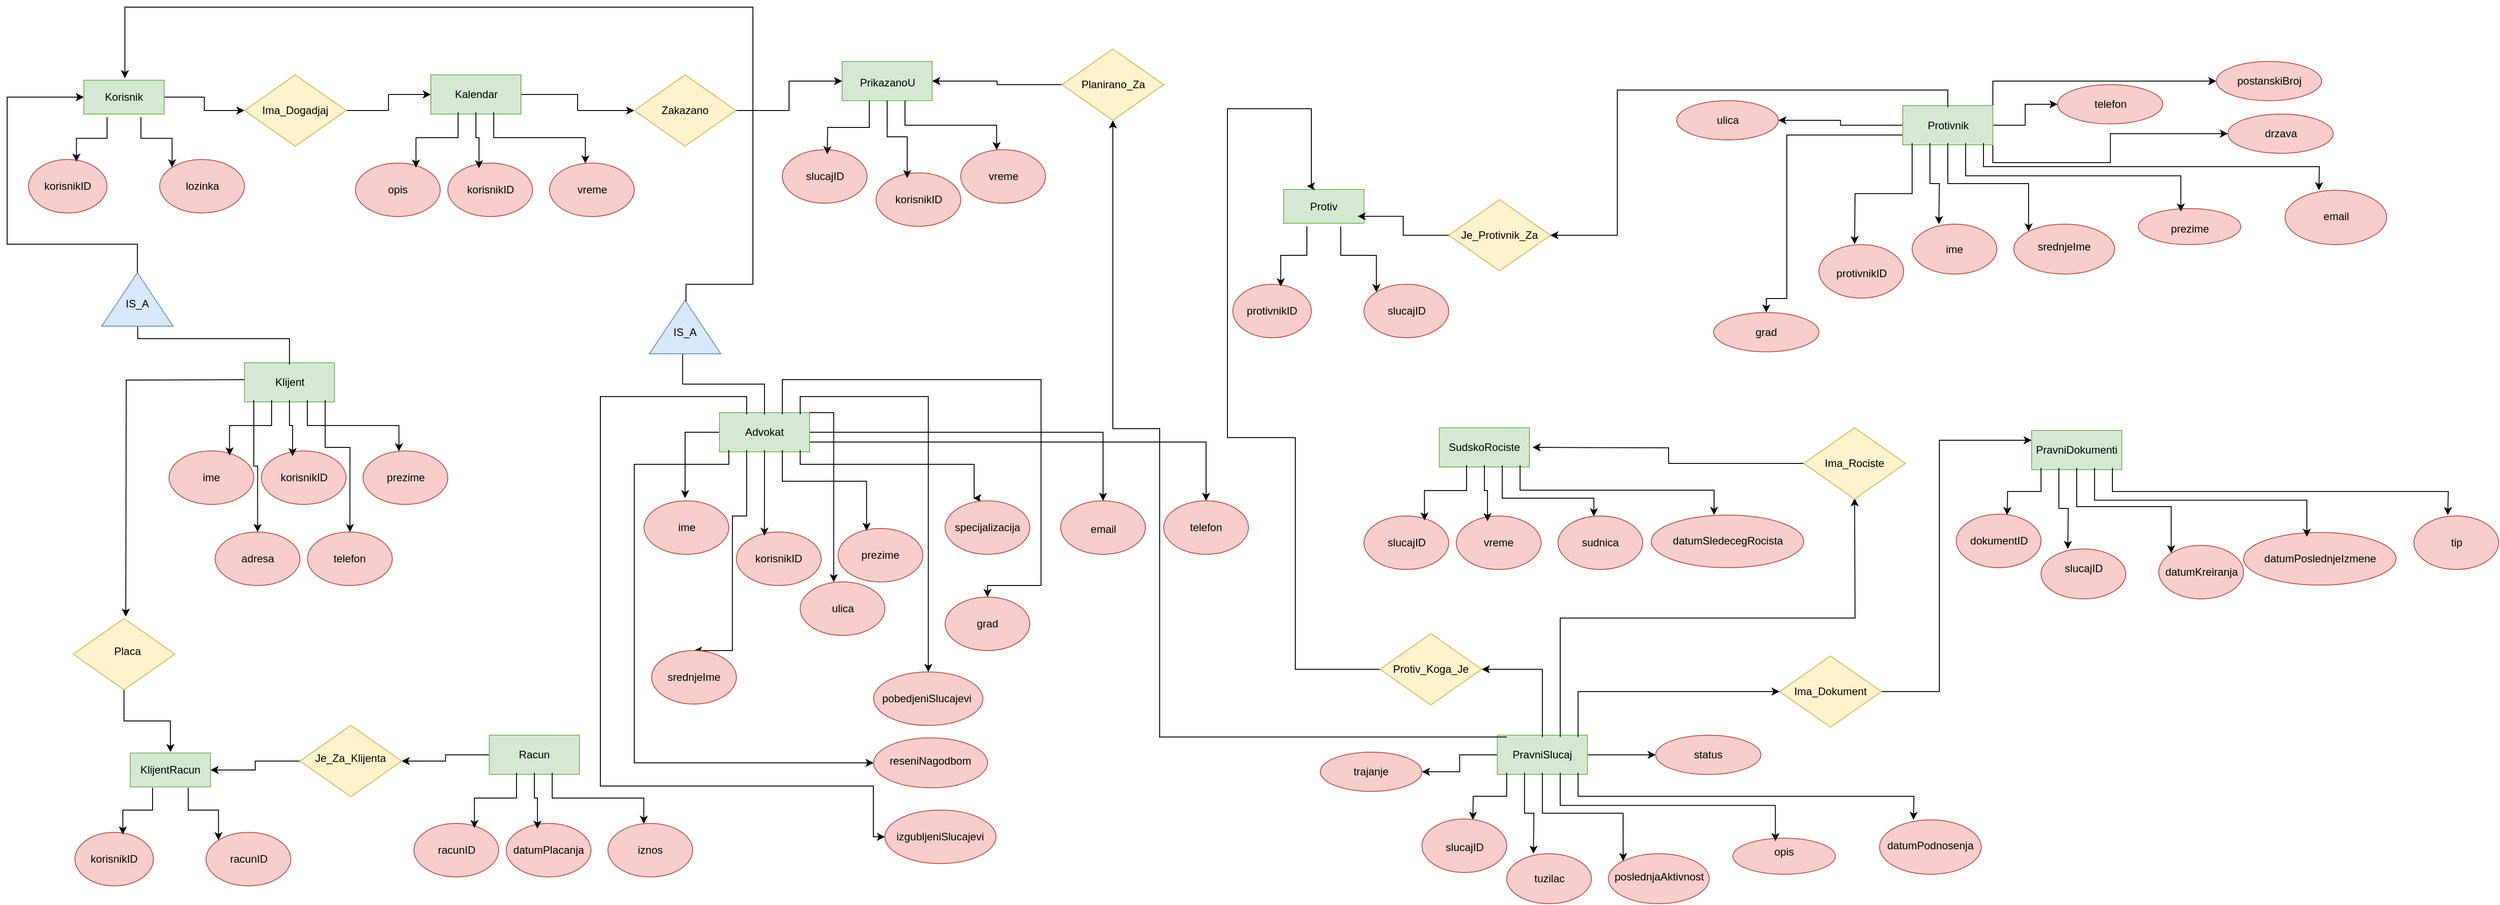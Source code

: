 <mxfile version="28.1.2">
  <diagram name="Page-1" id="AnlJjfi2_SoiYQRC1fbP">
    <mxGraphModel dx="786" dy="459" grid="1" gridSize="19" guides="1" tooltips="1" connect="1" arrows="1" fold="1" page="1" pageScale="1" pageWidth="1200" pageHeight="1920" math="0" shadow="0">
      <root>
        <mxCell id="0" />
        <mxCell id="1" parent="0" />
        <mxCell id="OUz7jEG2wL1sS6SU-Tpn-248" value="" style="ellipse;whiteSpace=wrap;html=1;fillColor=#f8cecc;strokeColor=#b85450;" parent="1" vertex="1">
          <mxGeometry x="2299" y="722" width="95" height="56" as="geometry" />
        </mxCell>
        <mxCell id="OUz7jEG2wL1sS6SU-Tpn-11" style="edgeStyle=orthogonalEdgeStyle;rounded=0;orthogonalLoop=1;jettySize=auto;html=1;exitX=1;exitY=0.5;exitDx=0;exitDy=0;entryX=0;entryY=0.5;entryDx=0;entryDy=0;" parent="1" source="u5YFiVKEUONqyycsZPm--1" target="OUz7jEG2wL1sS6SU-Tpn-3" edge="1">
          <mxGeometry relative="1" as="geometry" />
        </mxCell>
        <mxCell id="OUz7jEG2wL1sS6SU-Tpn-8" style="edgeStyle=orthogonalEdgeStyle;rounded=0;orthogonalLoop=1;jettySize=auto;html=1;exitX=0.75;exitY=1;exitDx=0;exitDy=0;entryX=0;entryY=0;entryDx=0;entryDy=0;" parent="1" source="u5YFiVKEUONqyycsZPm--2" target="u5YFiVKEUONqyycsZPm--4" edge="1">
          <mxGeometry relative="1" as="geometry" />
        </mxCell>
        <mxCell id="u5YFiVKEUONqyycsZPm--3" value="" style="ellipse;whiteSpace=wrap;html=1;fillColor=#f8cecc;strokeColor=#b85450;" parent="1" vertex="1">
          <mxGeometry x="43" y="285" width="88" height="60" as="geometry" />
        </mxCell>
        <mxCell id="u5YFiVKEUONqyycsZPm--4" value="" style="ellipse;whiteSpace=wrap;html=1;fillColor=#f8cecc;strokeColor=#b85450;" parent="1" vertex="1">
          <mxGeometry x="190" y="285" width="95" height="60" as="geometry" />
        </mxCell>
        <mxCell id="u5YFiVKEUONqyycsZPm--10" value="korisnikID" style="text;strokeColor=none;align=center;fillColor=none;html=1;verticalAlign=middle;whiteSpace=wrap;rounded=0;fontSize=12;" parent="1" vertex="1">
          <mxGeometry x="57" y="300" width="60" height="30" as="geometry" />
        </mxCell>
        <mxCell id="u5YFiVKEUONqyycsZPm--11" value="lozinka" style="text;strokeColor=none;align=center;fillColor=none;html=1;verticalAlign=middle;whiteSpace=wrap;rounded=0;fontSize=12;" parent="1" vertex="1">
          <mxGeometry x="207.5" y="300" width="60" height="30" as="geometry" />
        </mxCell>
        <mxCell id="OUz7jEG2wL1sS6SU-Tpn-25" style="edgeStyle=orthogonalEdgeStyle;rounded=0;orthogonalLoop=1;jettySize=auto;html=1;exitX=1;exitY=0.5;exitDx=0;exitDy=0;entryX=0;entryY=0.5;entryDx=0;entryDy=0;" parent="1" source="OUz7jEG2wL1sS6SU-Tpn-3" target="OUz7jEG2wL1sS6SU-Tpn-14" edge="1">
          <mxGeometry relative="1" as="geometry" />
        </mxCell>
        <mxCell id="OUz7jEG2wL1sS6SU-Tpn-3" value="" style="rhombus;whiteSpace=wrap;html=1;fillColor=#fff2cc;strokeColor=#d6b656;" parent="1" vertex="1">
          <mxGeometry x="285" y="190" width="114" height="80" as="geometry" />
        </mxCell>
        <mxCell id="OUz7jEG2wL1sS6SU-Tpn-4" value="Ima_Dogadjaj" style="text;strokeColor=none;align=center;fillColor=none;html=1;verticalAlign=middle;whiteSpace=wrap;rounded=0;fontSize=12;" parent="1" vertex="1">
          <mxGeometry x="312" y="215" width="60" height="30" as="geometry" />
        </mxCell>
        <mxCell id="OUz7jEG2wL1sS6SU-Tpn-10" style="edgeStyle=orthogonalEdgeStyle;rounded=0;orthogonalLoop=1;jettySize=auto;html=1;exitX=0.25;exitY=1;exitDx=0;exitDy=0;entryX=0.61;entryY=0.04;entryDx=0;entryDy=0;entryPerimeter=0;" parent="1" source="u5YFiVKEUONqyycsZPm--2" target="u5YFiVKEUONqyycsZPm--3" edge="1">
          <mxGeometry relative="1" as="geometry" />
        </mxCell>
        <mxCell id="OUz7jEG2wL1sS6SU-Tpn-40" style="edgeStyle=orthogonalEdgeStyle;rounded=0;orthogonalLoop=1;jettySize=auto;html=1;exitX=1;exitY=0.5;exitDx=0;exitDy=0;entryX=0;entryY=0.5;entryDx=0;entryDy=0;" parent="1" source="OUz7jEG2wL1sS6SU-Tpn-14" target="OUz7jEG2wL1sS6SU-Tpn-38" edge="1">
          <mxGeometry relative="1" as="geometry" />
        </mxCell>
        <mxCell id="OUz7jEG2wL1sS6SU-Tpn-14" value="" style="rounded=0;whiteSpace=wrap;html=1;fillColor=#d5e8d4;strokeColor=#82b366;" parent="1" vertex="1">
          <mxGeometry x="494" y="190" width="101" height="44" as="geometry" />
        </mxCell>
        <mxCell id="OUz7jEG2wL1sS6SU-Tpn-13" value="Kalendar" style="text;align=center;html=1;verticalAlign=middle;whiteSpace=wrap;rounded=0;fontSize=12;" parent="1" vertex="1">
          <mxGeometry x="504.5" y="192" width="80" height="40" as="geometry" />
        </mxCell>
        <mxCell id="OUz7jEG2wL1sS6SU-Tpn-16" value="" style="ellipse;whiteSpace=wrap;html=1;fillColor=#f8cecc;strokeColor=#b85450;" parent="1" vertex="1">
          <mxGeometry x="409.5" y="289" width="95" height="60" as="geometry" />
        </mxCell>
        <mxCell id="OUz7jEG2wL1sS6SU-Tpn-17" value="opis" style="text;strokeColor=none;align=center;fillColor=none;html=1;verticalAlign=middle;whiteSpace=wrap;rounded=0;fontSize=12;" parent="1" vertex="1">
          <mxGeometry x="427" y="304" width="60" height="30" as="geometry" />
        </mxCell>
        <mxCell id="OUz7jEG2wL1sS6SU-Tpn-18" value="" style="ellipse;whiteSpace=wrap;html=1;fillColor=#f8cecc;strokeColor=#b85450;" parent="1" vertex="1">
          <mxGeometry x="627" y="289" width="95" height="60" as="geometry" />
        </mxCell>
        <mxCell id="OUz7jEG2wL1sS6SU-Tpn-19" value="vreme" style="text;strokeColor=none;align=center;fillColor=none;html=1;verticalAlign=middle;whiteSpace=wrap;rounded=0;fontSize=12;" parent="1" vertex="1">
          <mxGeometry x="644.5" y="304" width="60" height="30" as="geometry" />
        </mxCell>
        <mxCell id="OUz7jEG2wL1sS6SU-Tpn-20" value="" style="ellipse;whiteSpace=wrap;html=1;fillColor=#f8cecc;strokeColor=#b85450;" parent="1" vertex="1">
          <mxGeometry x="513" y="289" width="95" height="60" as="geometry" />
        </mxCell>
        <mxCell id="OUz7jEG2wL1sS6SU-Tpn-21" value="korisnikID" style="text;strokeColor=none;align=center;fillColor=none;html=1;verticalAlign=middle;whiteSpace=wrap;rounded=0;fontSize=12;" parent="1" vertex="1">
          <mxGeometry x="530.5" y="304" width="60" height="30" as="geometry" />
        </mxCell>
        <mxCell id="OUz7jEG2wL1sS6SU-Tpn-22" style="edgeStyle=orthogonalEdgeStyle;rounded=0;orthogonalLoop=1;jettySize=auto;html=1;exitX=0.25;exitY=1;exitDx=0;exitDy=0;entryX=0.714;entryY=0.085;entryDx=0;entryDy=0;entryPerimeter=0;" parent="1" source="OUz7jEG2wL1sS6SU-Tpn-13" target="OUz7jEG2wL1sS6SU-Tpn-16" edge="1">
          <mxGeometry relative="1" as="geometry" />
        </mxCell>
        <mxCell id="OUz7jEG2wL1sS6SU-Tpn-23" style="edgeStyle=orthogonalEdgeStyle;rounded=0;orthogonalLoop=1;jettySize=auto;html=1;exitX=0.5;exitY=1;exitDx=0;exitDy=0;entryX=0.368;entryY=0.098;entryDx=0;entryDy=0;entryPerimeter=0;" parent="1" source="OUz7jEG2wL1sS6SU-Tpn-13" target="OUz7jEG2wL1sS6SU-Tpn-20" edge="1">
          <mxGeometry relative="1" as="geometry" />
        </mxCell>
        <mxCell id="OUz7jEG2wL1sS6SU-Tpn-24" style="edgeStyle=orthogonalEdgeStyle;rounded=0;orthogonalLoop=1;jettySize=auto;html=1;exitX=0.75;exitY=1;exitDx=0;exitDy=0;entryX=0.423;entryY=0.007;entryDx=0;entryDy=0;entryPerimeter=0;" parent="1" source="OUz7jEG2wL1sS6SU-Tpn-13" target="OUz7jEG2wL1sS6SU-Tpn-18" edge="1">
          <mxGeometry relative="1" as="geometry" />
        </mxCell>
        <mxCell id="OUz7jEG2wL1sS6SU-Tpn-27" value="" style="rounded=0;whiteSpace=wrap;html=1;fillColor=#d5e8d4;strokeColor=#82b366;" parent="1" vertex="1">
          <mxGeometry x="955" y="175" width="101" height="44" as="geometry" />
        </mxCell>
        <mxCell id="OUz7jEG2wL1sS6SU-Tpn-28" value="PrikazanoU" style="text;align=center;html=1;verticalAlign=middle;whiteSpace=wrap;rounded=0;fontSize=12;" parent="1" vertex="1">
          <mxGeometry x="965.5" y="179" width="80" height="40" as="geometry" />
        </mxCell>
        <mxCell id="OUz7jEG2wL1sS6SU-Tpn-29" value="" style="ellipse;whiteSpace=wrap;html=1;fillColor=#f8cecc;strokeColor=#b85450;" parent="1" vertex="1">
          <mxGeometry x="888" y="274" width="95" height="60" as="geometry" />
        </mxCell>
        <mxCell id="OUz7jEG2wL1sS6SU-Tpn-30" value="slucajID" style="text;strokeColor=none;align=center;fillColor=none;html=1;verticalAlign=middle;whiteSpace=wrap;rounded=0;fontSize=12;" parent="1" vertex="1">
          <mxGeometry x="905.5" y="289" width="60" height="30" as="geometry" />
        </mxCell>
        <mxCell id="OUz7jEG2wL1sS6SU-Tpn-31" value="" style="ellipse;whiteSpace=wrap;html=1;fillColor=#f8cecc;strokeColor=#b85450;" parent="1" vertex="1">
          <mxGeometry x="1088" y="274" width="95" height="60" as="geometry" />
        </mxCell>
        <mxCell id="OUz7jEG2wL1sS6SU-Tpn-32" value="vreme" style="text;strokeColor=none;align=center;fillColor=none;html=1;verticalAlign=middle;whiteSpace=wrap;rounded=0;fontSize=12;" parent="1" vertex="1">
          <mxGeometry x="1105.5" y="289" width="60" height="30" as="geometry" />
        </mxCell>
        <mxCell id="OUz7jEG2wL1sS6SU-Tpn-33" value="" style="ellipse;whiteSpace=wrap;html=1;fillColor=#f8cecc;strokeColor=#b85450;" parent="1" vertex="1">
          <mxGeometry x="993" y="300" width="95" height="60" as="geometry" />
        </mxCell>
        <mxCell id="OUz7jEG2wL1sS6SU-Tpn-34" value="korisnikID" style="text;strokeColor=none;align=center;fillColor=none;html=1;verticalAlign=middle;whiteSpace=wrap;rounded=0;fontSize=12;" parent="1" vertex="1">
          <mxGeometry x="1010.5" y="315" width="60" height="30" as="geometry" />
        </mxCell>
        <mxCell id="OUz7jEG2wL1sS6SU-Tpn-35" style="edgeStyle=orthogonalEdgeStyle;rounded=0;orthogonalLoop=1;jettySize=auto;html=1;exitX=0.25;exitY=1;exitDx=0;exitDy=0;entryX=0.714;entryY=0.085;entryDx=0;entryDy=0;entryPerimeter=0;" parent="1" source="OUz7jEG2wL1sS6SU-Tpn-28" edge="1">
          <mxGeometry relative="1" as="geometry">
            <mxPoint x="938.33" y="279.1" as="targetPoint" />
          </mxGeometry>
        </mxCell>
        <mxCell id="OUz7jEG2wL1sS6SU-Tpn-36" style="edgeStyle=orthogonalEdgeStyle;rounded=0;orthogonalLoop=1;jettySize=auto;html=1;exitX=0.5;exitY=1;exitDx=0;exitDy=0;entryX=0.368;entryY=0.098;entryDx=0;entryDy=0;entryPerimeter=0;" parent="1" source="OUz7jEG2wL1sS6SU-Tpn-28" target="OUz7jEG2wL1sS6SU-Tpn-33" edge="1">
          <mxGeometry relative="1" as="geometry" />
        </mxCell>
        <mxCell id="OUz7jEG2wL1sS6SU-Tpn-37" style="edgeStyle=orthogonalEdgeStyle;rounded=0;orthogonalLoop=1;jettySize=auto;html=1;exitX=0.75;exitY=1;exitDx=0;exitDy=0;entryX=0.423;entryY=0.007;entryDx=0;entryDy=0;entryPerimeter=0;" parent="1" source="OUz7jEG2wL1sS6SU-Tpn-28" target="OUz7jEG2wL1sS6SU-Tpn-31" edge="1">
          <mxGeometry relative="1" as="geometry" />
        </mxCell>
        <mxCell id="OUz7jEG2wL1sS6SU-Tpn-41" style="edgeStyle=orthogonalEdgeStyle;rounded=0;orthogonalLoop=1;jettySize=auto;html=1;exitX=1;exitY=0.5;exitDx=0;exitDy=0;entryX=0;entryY=0.5;entryDx=0;entryDy=0;" parent="1" source="OUz7jEG2wL1sS6SU-Tpn-38" target="OUz7jEG2wL1sS6SU-Tpn-27" edge="1">
          <mxGeometry relative="1" as="geometry" />
        </mxCell>
        <mxCell id="OUz7jEG2wL1sS6SU-Tpn-38" value="" style="rhombus;whiteSpace=wrap;html=1;fillColor=#fff2cc;strokeColor=#d6b656;" parent="1" vertex="1">
          <mxGeometry x="722" y="190" width="114" height="80" as="geometry" />
        </mxCell>
        <mxCell id="OUz7jEG2wL1sS6SU-Tpn-39" value="Zakazano" style="text;strokeColor=none;align=center;fillColor=none;html=1;verticalAlign=middle;whiteSpace=wrap;rounded=0;fontSize=12;" parent="1" vertex="1">
          <mxGeometry x="749" y="215" width="60" height="30" as="geometry" />
        </mxCell>
        <mxCell id="OUz7jEG2wL1sS6SU-Tpn-55" value="" style="rounded=0;whiteSpace=wrap;html=1;fillColor=#d5e8d4;strokeColor=#82b366;" parent="1" vertex="1">
          <mxGeometry x="285" y="513" width="101" height="44" as="geometry" />
        </mxCell>
        <mxCell id="OUz7jEG2wL1sS6SU-Tpn-70" style="edgeStyle=orthogonalEdgeStyle;rounded=0;orthogonalLoop=1;jettySize=auto;html=1;exitX=0;exitY=1;exitDx=0;exitDy=0;entryX=0.5;entryY=0;entryDx=0;entryDy=0;" parent="1" source="OUz7jEG2wL1sS6SU-Tpn-56" target="OUz7jEG2wL1sS6SU-Tpn-66" edge="1">
          <mxGeometry relative="1" as="geometry" />
        </mxCell>
        <mxCell id="OUz7jEG2wL1sS6SU-Tpn-71" style="edgeStyle=orthogonalEdgeStyle;rounded=0;orthogonalLoop=1;jettySize=auto;html=1;exitX=1;exitY=1;exitDx=0;exitDy=0;entryX=0.5;entryY=0;entryDx=0;entryDy=0;" parent="1" source="OUz7jEG2wL1sS6SU-Tpn-56" target="OUz7jEG2wL1sS6SU-Tpn-68" edge="1">
          <mxGeometry relative="1" as="geometry">
            <Array as="points">
              <mxPoint x="375" y="608" />
              <mxPoint x="403" y="608" />
            </Array>
          </mxGeometry>
        </mxCell>
        <mxCell id="OUz7jEG2wL1sS6SU-Tpn-105" style="edgeStyle=orthogonalEdgeStyle;rounded=0;orthogonalLoop=1;jettySize=auto;html=1;" parent="1" edge="1">
          <mxGeometry relative="1" as="geometry">
            <mxPoint x="152" y="798" as="targetPoint" />
            <mxPoint x="285" y="532" as="sourcePoint" />
          </mxGeometry>
        </mxCell>
        <mxCell id="OUz7jEG2wL1sS6SU-Tpn-155" style="edgeStyle=orthogonalEdgeStyle;rounded=0;orthogonalLoop=1;jettySize=auto;html=1;exitX=0.5;exitY=0;exitDx=0;exitDy=0;" parent="1" source="OUz7jEG2wL1sS6SU-Tpn-56" edge="1">
          <mxGeometry relative="1" as="geometry">
            <mxPoint x="165" y="456" as="targetPoint" />
          </mxGeometry>
        </mxCell>
        <mxCell id="OUz7jEG2wL1sS6SU-Tpn-56" value="Klijent" style="text;align=center;html=1;verticalAlign=middle;whiteSpace=wrap;rounded=0;fontSize=12;" parent="1" vertex="1">
          <mxGeometry x="295.5" y="515" width="80" height="40" as="geometry" />
        </mxCell>
        <mxCell id="OUz7jEG2wL1sS6SU-Tpn-57" value="" style="ellipse;whiteSpace=wrap;html=1;fillColor=#f8cecc;strokeColor=#b85450;" parent="1" vertex="1">
          <mxGeometry x="200.5" y="612" width="95" height="60" as="geometry" />
        </mxCell>
        <mxCell id="OUz7jEG2wL1sS6SU-Tpn-58" value="ime" style="text;strokeColor=none;align=center;fillColor=none;html=1;verticalAlign=middle;whiteSpace=wrap;rounded=0;fontSize=12;" parent="1" vertex="1">
          <mxGeometry x="218" y="627" width="60" height="30" as="geometry" />
        </mxCell>
        <mxCell id="OUz7jEG2wL1sS6SU-Tpn-59" value="" style="ellipse;whiteSpace=wrap;html=1;fillColor=#f8cecc;strokeColor=#b85450;" parent="1" vertex="1">
          <mxGeometry x="418" y="612" width="95" height="60" as="geometry" />
        </mxCell>
        <mxCell id="OUz7jEG2wL1sS6SU-Tpn-60" value="prezime" style="text;strokeColor=none;align=center;fillColor=none;html=1;verticalAlign=middle;whiteSpace=wrap;rounded=0;fontSize=12;" parent="1" vertex="1">
          <mxGeometry x="435.5" y="627" width="60" height="30" as="geometry" />
        </mxCell>
        <mxCell id="OUz7jEG2wL1sS6SU-Tpn-61" value="" style="ellipse;whiteSpace=wrap;html=1;fillColor=#f8cecc;strokeColor=#b85450;" parent="1" vertex="1">
          <mxGeometry x="304" y="612" width="95" height="60" as="geometry" />
        </mxCell>
        <mxCell id="OUz7jEG2wL1sS6SU-Tpn-62" value="korisnikID" style="text;strokeColor=none;align=center;fillColor=none;html=1;verticalAlign=middle;whiteSpace=wrap;rounded=0;fontSize=12;" parent="1" vertex="1">
          <mxGeometry x="321.5" y="627" width="60" height="30" as="geometry" />
        </mxCell>
        <mxCell id="OUz7jEG2wL1sS6SU-Tpn-63" style="edgeStyle=orthogonalEdgeStyle;rounded=0;orthogonalLoop=1;jettySize=auto;html=1;exitX=0.25;exitY=1;exitDx=0;exitDy=0;entryX=0.714;entryY=0.085;entryDx=0;entryDy=0;entryPerimeter=0;" parent="1" source="OUz7jEG2wL1sS6SU-Tpn-56" target="OUz7jEG2wL1sS6SU-Tpn-57" edge="1">
          <mxGeometry relative="1" as="geometry" />
        </mxCell>
        <mxCell id="OUz7jEG2wL1sS6SU-Tpn-64" style="edgeStyle=orthogonalEdgeStyle;rounded=0;orthogonalLoop=1;jettySize=auto;html=1;exitX=0.5;exitY=1;exitDx=0;exitDy=0;entryX=0.368;entryY=0.098;entryDx=0;entryDy=0;entryPerimeter=0;" parent="1" source="OUz7jEG2wL1sS6SU-Tpn-56" target="OUz7jEG2wL1sS6SU-Tpn-61" edge="1">
          <mxGeometry relative="1" as="geometry" />
        </mxCell>
        <mxCell id="OUz7jEG2wL1sS6SU-Tpn-65" style="edgeStyle=orthogonalEdgeStyle;rounded=0;orthogonalLoop=1;jettySize=auto;html=1;exitX=0.75;exitY=1;exitDx=0;exitDy=0;entryX=0.423;entryY=0.007;entryDx=0;entryDy=0;entryPerimeter=0;" parent="1" source="OUz7jEG2wL1sS6SU-Tpn-56" target="OUz7jEG2wL1sS6SU-Tpn-59" edge="1">
          <mxGeometry relative="1" as="geometry" />
        </mxCell>
        <mxCell id="OUz7jEG2wL1sS6SU-Tpn-66" value="" style="ellipse;whiteSpace=wrap;html=1;fillColor=#f8cecc;strokeColor=#b85450;" parent="1" vertex="1">
          <mxGeometry x="252.25" y="703" width="95" height="60" as="geometry" />
        </mxCell>
        <mxCell id="OUz7jEG2wL1sS6SU-Tpn-67" value="adresa" style="text;strokeColor=none;align=center;fillColor=none;html=1;verticalAlign=middle;whiteSpace=wrap;rounded=0;fontSize=12;" parent="1" vertex="1">
          <mxGeometry x="269.75" y="718" width="60" height="30" as="geometry" />
        </mxCell>
        <mxCell id="OUz7jEG2wL1sS6SU-Tpn-68" value="" style="ellipse;whiteSpace=wrap;html=1;fillColor=#f8cecc;strokeColor=#b85450;" parent="1" vertex="1">
          <mxGeometry x="355.75" y="703" width="95" height="60" as="geometry" />
        </mxCell>
        <mxCell id="OUz7jEG2wL1sS6SU-Tpn-69" value="telefon" style="text;strokeColor=none;align=center;fillColor=none;html=1;verticalAlign=middle;whiteSpace=wrap;rounded=0;fontSize=12;" parent="1" vertex="1">
          <mxGeometry x="373.25" y="718" width="60" height="30" as="geometry" />
        </mxCell>
        <mxCell id="OUz7jEG2wL1sS6SU-Tpn-81" value="" style="rounded=0;whiteSpace=wrap;html=1;fillColor=#d5e8d4;strokeColor=#82b366;" parent="1" vertex="1">
          <mxGeometry x="157" y="951" width="90" height="38" as="geometry" />
        </mxCell>
        <mxCell id="OUz7jEG2wL1sS6SU-Tpn-82" style="edgeStyle=orthogonalEdgeStyle;rounded=0;orthogonalLoop=1;jettySize=auto;html=1;exitX=0.75;exitY=1;exitDx=0;exitDy=0;entryX=0;entryY=0;entryDx=0;entryDy=0;" parent="1" source="OUz7jEG2wL1sS6SU-Tpn-83" target="OUz7jEG2wL1sS6SU-Tpn-85" edge="1">
          <mxGeometry relative="1" as="geometry" />
        </mxCell>
        <mxCell id="OUz7jEG2wL1sS6SU-Tpn-83" value="KlijentRacun" style="text;align=center;html=1;verticalAlign=middle;whiteSpace=wrap;rounded=0;fontSize=12;" parent="1" vertex="1">
          <mxGeometry x="162" y="950" width="80" height="40" as="geometry" />
        </mxCell>
        <mxCell id="OUz7jEG2wL1sS6SU-Tpn-84" value="" style="ellipse;whiteSpace=wrap;html=1;fillColor=#f8cecc;strokeColor=#b85450;" parent="1" vertex="1">
          <mxGeometry x="95" y="1040" width="88" height="60" as="geometry" />
        </mxCell>
        <mxCell id="OUz7jEG2wL1sS6SU-Tpn-85" value="" style="ellipse;whiteSpace=wrap;html=1;fillColor=#f8cecc;strokeColor=#b85450;" parent="1" vertex="1">
          <mxGeometry x="242" y="1040" width="95" height="60" as="geometry" />
        </mxCell>
        <mxCell id="OUz7jEG2wL1sS6SU-Tpn-86" value="korisnikID" style="text;strokeColor=none;align=center;fillColor=none;html=1;verticalAlign=middle;whiteSpace=wrap;rounded=0;fontSize=12;" parent="1" vertex="1">
          <mxGeometry x="109" y="1055" width="60" height="30" as="geometry" />
        </mxCell>
        <mxCell id="OUz7jEG2wL1sS6SU-Tpn-87" value="racunID" style="text;strokeColor=none;align=center;fillColor=none;html=1;verticalAlign=middle;whiteSpace=wrap;rounded=0;fontSize=12;" parent="1" vertex="1">
          <mxGeometry x="259.5" y="1055" width="60" height="30" as="geometry" />
        </mxCell>
        <mxCell id="OUz7jEG2wL1sS6SU-Tpn-88" style="edgeStyle=orthogonalEdgeStyle;rounded=0;orthogonalLoop=1;jettySize=auto;html=1;exitX=0.25;exitY=1;exitDx=0;exitDy=0;entryX=0.61;entryY=0.04;entryDx=0;entryDy=0;entryPerimeter=0;" parent="1" source="OUz7jEG2wL1sS6SU-Tpn-83" target="OUz7jEG2wL1sS6SU-Tpn-84" edge="1">
          <mxGeometry relative="1" as="geometry" />
        </mxCell>
        <mxCell id="OUz7jEG2wL1sS6SU-Tpn-120" style="edgeStyle=orthogonalEdgeStyle;rounded=0;orthogonalLoop=1;jettySize=auto;html=1;exitX=0;exitY=0.5;exitDx=0;exitDy=0;entryX=1;entryY=0.5;entryDx=0;entryDy=0;" parent="1" source="OUz7jEG2wL1sS6SU-Tpn-90" target="OUz7jEG2wL1sS6SU-Tpn-116" edge="1">
          <mxGeometry relative="1" as="geometry" />
        </mxCell>
        <mxCell id="OUz7jEG2wL1sS6SU-Tpn-90" value="" style="rounded=0;whiteSpace=wrap;html=1;fillColor=#d5e8d4;strokeColor=#82b366;" parent="1" vertex="1">
          <mxGeometry x="559.5" y="931" width="101" height="44" as="geometry" />
        </mxCell>
        <mxCell id="OUz7jEG2wL1sS6SU-Tpn-91" value="Racun" style="text;align=center;html=1;verticalAlign=middle;whiteSpace=wrap;rounded=0;fontSize=12;" parent="1" vertex="1">
          <mxGeometry x="570" y="933" width="80" height="40" as="geometry" />
        </mxCell>
        <mxCell id="OUz7jEG2wL1sS6SU-Tpn-92" value="" style="ellipse;whiteSpace=wrap;html=1;fillColor=#f8cecc;strokeColor=#b85450;" parent="1" vertex="1">
          <mxGeometry x="475" y="1030" width="95" height="60" as="geometry" />
        </mxCell>
        <mxCell id="OUz7jEG2wL1sS6SU-Tpn-93" value="racunID" style="text;strokeColor=none;align=center;fillColor=none;html=1;verticalAlign=middle;whiteSpace=wrap;rounded=0;fontSize=12;" parent="1" vertex="1">
          <mxGeometry x="492.5" y="1045" width="60" height="30" as="geometry" />
        </mxCell>
        <mxCell id="OUz7jEG2wL1sS6SU-Tpn-94" value="" style="ellipse;whiteSpace=wrap;html=1;fillColor=#f8cecc;strokeColor=#b85450;" parent="1" vertex="1">
          <mxGeometry x="692.5" y="1030" width="95" height="60" as="geometry" />
        </mxCell>
        <mxCell id="OUz7jEG2wL1sS6SU-Tpn-95" value="iznos" style="text;strokeColor=none;align=center;fillColor=none;html=1;verticalAlign=middle;whiteSpace=wrap;rounded=0;fontSize=12;" parent="1" vertex="1">
          <mxGeometry x="710" y="1045" width="60" height="30" as="geometry" />
        </mxCell>
        <mxCell id="OUz7jEG2wL1sS6SU-Tpn-96" value="" style="ellipse;whiteSpace=wrap;html=1;fillColor=#f8cecc;strokeColor=#b85450;" parent="1" vertex="1">
          <mxGeometry x="578.5" y="1030" width="95" height="60" as="geometry" />
        </mxCell>
        <mxCell id="OUz7jEG2wL1sS6SU-Tpn-97" value="datumPlacanja" style="text;strokeColor=none;align=center;fillColor=none;html=1;verticalAlign=middle;whiteSpace=wrap;rounded=0;fontSize=12;" parent="1" vertex="1">
          <mxGeometry x="596" y="1045" width="60" height="30" as="geometry" />
        </mxCell>
        <mxCell id="OUz7jEG2wL1sS6SU-Tpn-98" style="edgeStyle=orthogonalEdgeStyle;rounded=0;orthogonalLoop=1;jettySize=auto;html=1;exitX=0.25;exitY=1;exitDx=0;exitDy=0;entryX=0.714;entryY=0.085;entryDx=0;entryDy=0;entryPerimeter=0;" parent="1" source="OUz7jEG2wL1sS6SU-Tpn-91" target="OUz7jEG2wL1sS6SU-Tpn-92" edge="1">
          <mxGeometry relative="1" as="geometry" />
        </mxCell>
        <mxCell id="OUz7jEG2wL1sS6SU-Tpn-99" style="edgeStyle=orthogonalEdgeStyle;rounded=0;orthogonalLoop=1;jettySize=auto;html=1;exitX=0.5;exitY=1;exitDx=0;exitDy=0;entryX=0.368;entryY=0.098;entryDx=0;entryDy=0;entryPerimeter=0;" parent="1" source="OUz7jEG2wL1sS6SU-Tpn-91" target="OUz7jEG2wL1sS6SU-Tpn-96" edge="1">
          <mxGeometry relative="1" as="geometry" />
        </mxCell>
        <mxCell id="OUz7jEG2wL1sS6SU-Tpn-100" style="edgeStyle=orthogonalEdgeStyle;rounded=0;orthogonalLoop=1;jettySize=auto;html=1;exitX=0.75;exitY=1;exitDx=0;exitDy=0;entryX=0.423;entryY=0.007;entryDx=0;entryDy=0;entryPerimeter=0;" parent="1" source="OUz7jEG2wL1sS6SU-Tpn-91" target="OUz7jEG2wL1sS6SU-Tpn-94" edge="1">
          <mxGeometry relative="1" as="geometry" />
        </mxCell>
        <mxCell id="OUz7jEG2wL1sS6SU-Tpn-110" style="edgeStyle=orthogonalEdgeStyle;rounded=0;orthogonalLoop=1;jettySize=auto;html=1;exitX=0.5;exitY=1;exitDx=0;exitDy=0;entryX=0.5;entryY=0;entryDx=0;entryDy=0;" parent="1" source="OUz7jEG2wL1sS6SU-Tpn-107" target="OUz7jEG2wL1sS6SU-Tpn-83" edge="1">
          <mxGeometry relative="1" as="geometry" />
        </mxCell>
        <mxCell id="OUz7jEG2wL1sS6SU-Tpn-107" value="" style="rhombus;whiteSpace=wrap;html=1;fillColor=#fff2cc;strokeColor=#d6b656;" parent="1" vertex="1">
          <mxGeometry x="93.03" y="800" width="114" height="80" as="geometry" />
        </mxCell>
        <mxCell id="OUz7jEG2wL1sS6SU-Tpn-108" value="Placa" style="text;strokeColor=none;align=center;fillColor=none;html=1;verticalAlign=middle;whiteSpace=wrap;rounded=0;fontSize=12;" parent="1" vertex="1">
          <mxGeometry x="120.03" y="819" width="68" height="36" as="geometry" />
        </mxCell>
        <mxCell id="OUz7jEG2wL1sS6SU-Tpn-122" style="edgeStyle=orthogonalEdgeStyle;rounded=0;orthogonalLoop=1;jettySize=auto;html=1;exitX=0;exitY=0.5;exitDx=0;exitDy=0;entryX=1;entryY=0.5;entryDx=0;entryDy=0;" parent="1" source="OUz7jEG2wL1sS6SU-Tpn-116" target="OUz7jEG2wL1sS6SU-Tpn-81" edge="1">
          <mxGeometry relative="1" as="geometry" />
        </mxCell>
        <mxCell id="OUz7jEG2wL1sS6SU-Tpn-116" value="" style="rhombus;whiteSpace=wrap;html=1;fillColor=#fff2cc;strokeColor=#d6b656;" parent="1" vertex="1">
          <mxGeometry x="347.25" y="920" width="114" height="80" as="geometry" />
        </mxCell>
        <mxCell id="OUz7jEG2wL1sS6SU-Tpn-117" value="Je_Za_Klijenta" style="text;strokeColor=none;align=center;fillColor=none;html=1;verticalAlign=middle;whiteSpace=wrap;rounded=0;fontSize=12;" parent="1" vertex="1">
          <mxGeometry x="366.25" y="939" width="76" height="36" as="geometry" />
        </mxCell>
        <mxCell id="OUz7jEG2wL1sS6SU-Tpn-196" style="edgeStyle=orthogonalEdgeStyle;rounded=0;orthogonalLoop=1;jettySize=auto;html=1;exitX=0;exitY=0.5;exitDx=0;exitDy=0;" parent="1" source="OUz7jEG2wL1sS6SU-Tpn-123" edge="1">
          <mxGeometry relative="1" as="geometry">
            <mxPoint x="779.0" y="665" as="targetPoint" />
            <Array as="points">
              <mxPoint x="779" y="591" />
            </Array>
          </mxGeometry>
        </mxCell>
        <mxCell id="OUz7jEG2wL1sS6SU-Tpn-201" style="edgeStyle=orthogonalEdgeStyle;rounded=0;orthogonalLoop=1;jettySize=auto;html=1;exitX=1;exitY=0.5;exitDx=0;exitDy=0;entryX=0.5;entryY=0;entryDx=0;entryDy=0;" parent="1" source="OUz7jEG2wL1sS6SU-Tpn-123" target="OUz7jEG2wL1sS6SU-Tpn-176" edge="1">
          <mxGeometry relative="1" as="geometry" />
        </mxCell>
        <mxCell id="OUz7jEG2wL1sS6SU-Tpn-204" style="edgeStyle=orthogonalEdgeStyle;rounded=0;orthogonalLoop=1;jettySize=auto;html=1;exitX=1;exitY=0.75;exitDx=0;exitDy=0;entryX=0.5;entryY=0;entryDx=0;entryDy=0;" parent="1" source="OUz7jEG2wL1sS6SU-Tpn-123" target="OUz7jEG2wL1sS6SU-Tpn-174" edge="1">
          <mxGeometry relative="1" as="geometry" />
        </mxCell>
        <mxCell id="OUz7jEG2wL1sS6SU-Tpn-123" value="" style="rounded=0;whiteSpace=wrap;html=1;fillColor=#d5e8d4;strokeColor=#82b366;" parent="1" vertex="1">
          <mxGeometry x="817.5" y="569" width="101" height="44" as="geometry" />
        </mxCell>
        <mxCell id="OUz7jEG2wL1sS6SU-Tpn-165" style="edgeStyle=orthogonalEdgeStyle;rounded=0;orthogonalLoop=1;jettySize=auto;html=1;exitX=0.5;exitY=0;exitDx=0;exitDy=0;" parent="1" source="OUz7jEG2wL1sS6SU-Tpn-126" edge="1">
          <mxGeometry relative="1" as="geometry">
            <mxPoint x="867.941" y="570.588" as="targetPoint" />
          </mxGeometry>
        </mxCell>
        <mxCell id="OUz7jEG2wL1sS6SU-Tpn-199" style="edgeStyle=orthogonalEdgeStyle;rounded=0;orthogonalLoop=1;jettySize=auto;html=1;exitX=1;exitY=1;exitDx=0;exitDy=0;" parent="1" source="OUz7jEG2wL1sS6SU-Tpn-126" edge="1">
          <mxGeometry relative="1" as="geometry">
            <mxPoint x="1102" y="665" as="targetPoint" />
            <Array as="points">
              <mxPoint x="908" y="627" />
              <mxPoint x="1103" y="627" />
              <mxPoint x="1103" y="665" />
            </Array>
          </mxGeometry>
        </mxCell>
        <mxCell id="OUz7jEG2wL1sS6SU-Tpn-203" style="edgeStyle=orthogonalEdgeStyle;rounded=0;orthogonalLoop=1;jettySize=auto;html=1;exitX=0;exitY=1;exitDx=0;exitDy=0;entryX=0;entryY=0.5;entryDx=0;entryDy=0;" parent="1" source="OUz7jEG2wL1sS6SU-Tpn-126" target="OUz7jEG2wL1sS6SU-Tpn-172" edge="1">
          <mxGeometry relative="1" as="geometry">
            <Array as="points">
              <mxPoint x="828" y="627" />
              <mxPoint x="722" y="627" />
              <mxPoint x="722" y="962" />
            </Array>
          </mxGeometry>
        </mxCell>
        <mxCell id="OUz7jEG2wL1sS6SU-Tpn-205" style="edgeStyle=orthogonalEdgeStyle;rounded=0;orthogonalLoop=1;jettySize=auto;html=1;exitX=1;exitY=0;exitDx=0;exitDy=0;" parent="1" source="OUz7jEG2wL1sS6SU-Tpn-126" target="OUz7jEG2wL1sS6SU-Tpn-170" edge="1">
          <mxGeometry relative="1" as="geometry" />
        </mxCell>
        <mxCell id="OUz7jEG2wL1sS6SU-Tpn-206" style="edgeStyle=orthogonalEdgeStyle;rounded=0;orthogonalLoop=1;jettySize=auto;html=1;exitX=0.75;exitY=0;exitDx=0;exitDy=0;entryX=0.5;entryY=0;entryDx=0;entryDy=0;" parent="1" source="OUz7jEG2wL1sS6SU-Tpn-126" target="OUz7jEG2wL1sS6SU-Tpn-186" edge="1">
          <mxGeometry relative="1" as="geometry">
            <Array as="points">
              <mxPoint x="888" y="532" />
              <mxPoint x="1178" y="532" />
              <mxPoint x="1178" y="763" />
            </Array>
          </mxGeometry>
        </mxCell>
        <mxCell id="OUz7jEG2wL1sS6SU-Tpn-207" style="edgeStyle=orthogonalEdgeStyle;rounded=0;orthogonalLoop=1;jettySize=auto;html=1;exitX=0.25;exitY=0;exitDx=0;exitDy=0;entryX=0;entryY=0.5;entryDx=0;entryDy=0;" parent="1" source="OUz7jEG2wL1sS6SU-Tpn-126" target="OUz7jEG2wL1sS6SU-Tpn-168" edge="1">
          <mxGeometry relative="1" as="geometry">
            <Array as="points">
              <mxPoint x="848" y="551" />
              <mxPoint x="684" y="551" />
              <mxPoint x="684" y="988" />
              <mxPoint x="990" y="988" />
              <mxPoint x="990" y="1045" />
            </Array>
          </mxGeometry>
        </mxCell>
        <mxCell id="OUz7jEG2wL1sS6SU-Tpn-209" style="edgeStyle=orthogonalEdgeStyle;rounded=0;orthogonalLoop=1;jettySize=auto;html=1;exitX=0.25;exitY=1;exitDx=0;exitDy=0;entryX=0.5;entryY=0;entryDx=0;entryDy=0;" parent="1" source="OUz7jEG2wL1sS6SU-Tpn-126" target="OUz7jEG2wL1sS6SU-Tpn-136" edge="1">
          <mxGeometry relative="1" as="geometry">
            <Array as="points">
              <mxPoint x="848" y="685" />
              <mxPoint x="832" y="685" />
              <mxPoint x="832" y="836" />
            </Array>
          </mxGeometry>
        </mxCell>
        <mxCell id="OUz7jEG2wL1sS6SU-Tpn-126" value="Advokat" style="text;align=center;html=1;verticalAlign=middle;whiteSpace=wrap;rounded=0;fontSize=12;" parent="1" vertex="1">
          <mxGeometry x="828" y="571" width="80" height="40" as="geometry" />
        </mxCell>
        <mxCell id="OUz7jEG2wL1sS6SU-Tpn-127" value="" style="ellipse;whiteSpace=wrap;html=1;fillColor=#f8cecc;strokeColor=#b85450;" parent="1" vertex="1">
          <mxGeometry x="733" y="668" width="95" height="60" as="geometry" />
        </mxCell>
        <mxCell id="OUz7jEG2wL1sS6SU-Tpn-128" value="ime" style="text;strokeColor=none;align=center;fillColor=none;html=1;verticalAlign=middle;whiteSpace=wrap;rounded=0;fontSize=12;" parent="1" vertex="1">
          <mxGeometry x="750.5" y="683" width="60" height="30" as="geometry" />
        </mxCell>
        <mxCell id="OUz7jEG2wL1sS6SU-Tpn-129" value="" style="ellipse;whiteSpace=wrap;html=1;fillColor=#f8cecc;strokeColor=#b85450;" parent="1" vertex="1">
          <mxGeometry x="950.5" y="699" width="95" height="60" as="geometry" />
        </mxCell>
        <mxCell id="OUz7jEG2wL1sS6SU-Tpn-130" value="prezime" style="text;strokeColor=none;align=center;fillColor=none;html=1;verticalAlign=middle;whiteSpace=wrap;rounded=0;fontSize=12;" parent="1" vertex="1">
          <mxGeometry x="968" y="714" width="60" height="30" as="geometry" />
        </mxCell>
        <mxCell id="OUz7jEG2wL1sS6SU-Tpn-131" value="" style="ellipse;whiteSpace=wrap;html=1;fillColor=#f8cecc;strokeColor=#b85450;" parent="1" vertex="1">
          <mxGeometry x="836.5" y="703" width="95" height="60" as="geometry" />
        </mxCell>
        <mxCell id="OUz7jEG2wL1sS6SU-Tpn-132" value="korisnikID" style="text;strokeColor=none;align=center;fillColor=none;html=1;verticalAlign=middle;whiteSpace=wrap;rounded=0;fontSize=12;" parent="1" vertex="1">
          <mxGeometry x="854" y="718" width="60" height="30" as="geometry" />
        </mxCell>
        <mxCell id="OUz7jEG2wL1sS6SU-Tpn-136" value="" style="ellipse;whiteSpace=wrap;html=1;fillColor=#f8cecc;strokeColor=#b85450;" parent="1" vertex="1">
          <mxGeometry x="741.5" y="836" width="95" height="60" as="geometry" />
        </mxCell>
        <mxCell id="OUz7jEG2wL1sS6SU-Tpn-137" value="srednjeIme" style="text;strokeColor=none;align=center;fillColor=none;html=1;verticalAlign=middle;whiteSpace=wrap;rounded=0;fontSize=12;" parent="1" vertex="1">
          <mxGeometry x="759" y="851" width="60" height="30" as="geometry" />
        </mxCell>
        <mxCell id="OUz7jEG2wL1sS6SU-Tpn-147" value="" style="triangle;whiteSpace=wrap;html=1;rotation=-90;fillColor=#dae8fc;strokeColor=#6c8ebf;" parent="1" vertex="1">
          <mxGeometry x="135" y="402" width="60" height="80" as="geometry" />
        </mxCell>
        <mxCell id="OUz7jEG2wL1sS6SU-Tpn-164" style="edgeStyle=orthogonalEdgeStyle;rounded=0;orthogonalLoop=1;jettySize=auto;html=1;entryX=0;entryY=0.5;entryDx=0;entryDy=0;exitX=1;exitY=0.5;exitDx=0;exitDy=0;" parent="1" source="OUz7jEG2wL1sS6SU-Tpn-147" target="u5YFiVKEUONqyycsZPm--1" edge="1">
          <mxGeometry relative="1" as="geometry">
            <mxPoint x="19" y="209" as="targetPoint" />
            <mxPoint x="165" y="399" as="sourcePoint" />
            <Array as="points">
              <mxPoint x="165" y="380" />
              <mxPoint x="19" y="380" />
              <mxPoint x="19" y="215" />
            </Array>
          </mxGeometry>
        </mxCell>
        <mxCell id="OUz7jEG2wL1sS6SU-Tpn-102" value="IS_A" style="text;strokeColor=none;align=center;fillColor=none;html=1;verticalAlign=middle;whiteSpace=wrap;rounded=0;fontSize=12;" parent="1" vertex="1">
          <mxGeometry x="131" y="437" width="68" height="19" as="geometry" />
        </mxCell>
        <mxCell id="OUz7jEG2wL1sS6SU-Tpn-160" style="edgeStyle=orthogonalEdgeStyle;rounded=0;orthogonalLoop=1;jettySize=auto;html=1;exitX=0.5;exitY=0;exitDx=0;exitDy=0;entryX=0.789;entryY=0.465;entryDx=0;entryDy=0;entryPerimeter=0;" parent="1" source="OUz7jEG2wL1sS6SU-Tpn-126" target="OUz7jEG2wL1sS6SU-Tpn-156" edge="1">
          <mxGeometry relative="1" as="geometry" />
        </mxCell>
        <mxCell id="OUz7jEG2wL1sS6SU-Tpn-162" style="edgeStyle=orthogonalEdgeStyle;rounded=0;orthogonalLoop=1;jettySize=auto;html=1;exitX=1;exitY=0.5;exitDx=0;exitDy=0;" parent="1" source="u5YFiVKEUONqyycsZPm--2" edge="1">
          <mxGeometry relative="1" as="geometry">
            <mxPoint x="152" y="209" as="targetPoint" />
            <mxPoint x="770.5" y="445.5" as="sourcePoint" />
            <Array as="points" />
          </mxGeometry>
        </mxCell>
        <mxCell id="OUz7jEG2wL1sS6SU-Tpn-156" value="" style="triangle;whiteSpace=wrap;html=1;rotation=-90;fillColor=#dae8fc;strokeColor=#6c8ebf;" parent="1" vertex="1">
          <mxGeometry x="749" y="433" width="60" height="80" as="geometry" />
        </mxCell>
        <mxCell id="OUz7jEG2wL1sS6SU-Tpn-157" value="IS_A" style="text;strokeColor=none;align=center;fillColor=none;html=1;verticalAlign=middle;whiteSpace=wrap;rounded=0;fontSize=12;" parent="1" vertex="1">
          <mxGeometry x="745" y="463.5" width="68" height="30.5" as="geometry" />
        </mxCell>
        <mxCell id="OUz7jEG2wL1sS6SU-Tpn-163" value="" style="edgeStyle=orthogonalEdgeStyle;rounded=0;orthogonalLoop=1;jettySize=auto;html=1;exitX=1;exitY=0.5;exitDx=0;exitDy=0;entryX=0.5;entryY=0;entryDx=0;entryDy=0;" parent="1" edge="1">
          <mxGeometry relative="1" as="geometry">
            <mxPoint x="151" y="193.77" as="targetPoint" />
            <mxPoint x="780" y="444.27" as="sourcePoint" />
            <Array as="points">
              <mxPoint x="780" y="425" />
              <mxPoint x="855" y="425" />
              <mxPoint x="855" y="114" />
              <mxPoint x="151" y="114" />
            </Array>
          </mxGeometry>
        </mxCell>
        <mxCell id="u5YFiVKEUONqyycsZPm--1" value="" style="rounded=0;whiteSpace=wrap;html=1;fillColor=#d5e8d4;strokeColor=#82b366;" parent="1" vertex="1">
          <mxGeometry x="105" y="196" width="90" height="38" as="geometry" />
        </mxCell>
        <mxCell id="u5YFiVKEUONqyycsZPm--2" value="Korisnik" style="text;align=center;html=1;verticalAlign=middle;whiteSpace=wrap;rounded=0;fontSize=12;" parent="1" vertex="1">
          <mxGeometry x="112" y="192.5" width="76" height="45" as="geometry" />
        </mxCell>
        <mxCell id="OUz7jEG2wL1sS6SU-Tpn-168" value="" style="ellipse;whiteSpace=wrap;html=1;fillColor=#f8cecc;strokeColor=#b85450;" parent="1" vertex="1">
          <mxGeometry x="1003" y="1015" width="124.5" height="60" as="geometry" />
        </mxCell>
        <mxCell id="OUz7jEG2wL1sS6SU-Tpn-169" value="izgubljeniSlucajevi" style="text;strokeColor=none;align=center;fillColor=none;html=1;verticalAlign=middle;whiteSpace=wrap;rounded=0;fontSize=12;" parent="1" vertex="1">
          <mxGeometry x="1035.25" y="1030" width="60" height="30" as="geometry" />
        </mxCell>
        <mxCell id="OUz7jEG2wL1sS6SU-Tpn-170" value="" style="ellipse;whiteSpace=wrap;html=1;fillColor=#f8cecc;strokeColor=#b85450;" parent="1" vertex="1">
          <mxGeometry x="990.37" y="860" width="122.5" height="60" as="geometry" />
        </mxCell>
        <mxCell id="OUz7jEG2wL1sS6SU-Tpn-171" value="pobedjeniSlucajevi" style="text;strokeColor=none;align=center;fillColor=none;html=1;verticalAlign=middle;whiteSpace=wrap;rounded=0;fontSize=12;" parent="1" vertex="1">
          <mxGeometry x="1020.37" y="875" width="60" height="30" as="geometry" />
        </mxCell>
        <mxCell id="OUz7jEG2wL1sS6SU-Tpn-172" value="" style="ellipse;whiteSpace=wrap;html=1;fillColor=#f8cecc;strokeColor=#b85450;" parent="1" vertex="1">
          <mxGeometry x="990.37" y="934" width="127.75" height="56" as="geometry" />
        </mxCell>
        <mxCell id="OUz7jEG2wL1sS6SU-Tpn-173" value="reseniNagodbom" style="text;strokeColor=none;align=center;fillColor=none;html=1;verticalAlign=middle;whiteSpace=wrap;rounded=0;fontSize=12;" parent="1" vertex="1">
          <mxGeometry x="1024.25" y="945" width="60" height="30" as="geometry" />
        </mxCell>
        <mxCell id="OUz7jEG2wL1sS6SU-Tpn-174" value="" style="ellipse;whiteSpace=wrap;html=1;fillColor=#f8cecc;strokeColor=#b85450;" parent="1" vertex="1">
          <mxGeometry x="1315.5" y="668" width="95" height="60" as="geometry" />
        </mxCell>
        <mxCell id="OUz7jEG2wL1sS6SU-Tpn-175" value="telefon" style="text;strokeColor=none;align=center;fillColor=none;html=1;verticalAlign=middle;whiteSpace=wrap;rounded=0;fontSize=12;" parent="1" vertex="1">
          <mxGeometry x="1333" y="683" width="60" height="30" as="geometry" />
        </mxCell>
        <mxCell id="OUz7jEG2wL1sS6SU-Tpn-176" value="" style="ellipse;whiteSpace=wrap;html=1;fillColor=#f8cecc;strokeColor=#b85450;" parent="1" vertex="1">
          <mxGeometry x="1200" y="668" width="95" height="60" as="geometry" />
        </mxCell>
        <mxCell id="OUz7jEG2wL1sS6SU-Tpn-177" value="email" style="text;strokeColor=none;align=center;fillColor=none;html=1;verticalAlign=middle;whiteSpace=wrap;rounded=0;fontSize=12;" parent="1" vertex="1">
          <mxGeometry x="1217.5" y="687" width="60" height="26" as="geometry" />
        </mxCell>
        <mxCell id="OUz7jEG2wL1sS6SU-Tpn-184" value="" style="ellipse;whiteSpace=wrap;html=1;fillColor=#f8cecc;strokeColor=#b85450;" parent="1" vertex="1">
          <mxGeometry x="908" y="759" width="95" height="60" as="geometry" />
        </mxCell>
        <mxCell id="OUz7jEG2wL1sS6SU-Tpn-185" value="ulica" style="text;strokeColor=none;align=center;fillColor=none;html=1;verticalAlign=middle;whiteSpace=wrap;rounded=0;fontSize=12;" parent="1" vertex="1">
          <mxGeometry x="925.5" y="776" width="60" height="26" as="geometry" />
        </mxCell>
        <mxCell id="OUz7jEG2wL1sS6SU-Tpn-186" value="" style="ellipse;whiteSpace=wrap;html=1;fillColor=#f8cecc;strokeColor=#b85450;" parent="1" vertex="1">
          <mxGeometry x="1070.5" y="776" width="95" height="60" as="geometry" />
        </mxCell>
        <mxCell id="OUz7jEG2wL1sS6SU-Tpn-187" value="grad" style="text;strokeColor=none;align=center;fillColor=none;html=1;verticalAlign=middle;whiteSpace=wrap;rounded=0;fontSize=12;" parent="1" vertex="1">
          <mxGeometry x="1088" y="791" width="60" height="30" as="geometry" />
        </mxCell>
        <mxCell id="OUz7jEG2wL1sS6SU-Tpn-190" value="" style="ellipse;whiteSpace=wrap;html=1;fillColor=#f8cecc;strokeColor=#b85450;" parent="1" vertex="1">
          <mxGeometry x="1070.5" y="668" width="95" height="60" as="geometry" />
        </mxCell>
        <mxCell id="OUz7jEG2wL1sS6SU-Tpn-191" value="specijalizacija" style="text;strokeColor=none;align=center;fillColor=none;html=1;verticalAlign=middle;whiteSpace=wrap;rounded=0;fontSize=12;" parent="1" vertex="1">
          <mxGeometry x="1088" y="683" width="60" height="30" as="geometry" />
        </mxCell>
        <mxCell id="OUz7jEG2wL1sS6SU-Tpn-197" style="edgeStyle=orthogonalEdgeStyle;rounded=0;orthogonalLoop=1;jettySize=auto;html=1;exitX=0.5;exitY=1;exitDx=0;exitDy=0;entryX=0.331;entryY=0.069;entryDx=0;entryDy=0;entryPerimeter=0;" parent="1" source="OUz7jEG2wL1sS6SU-Tpn-126" target="OUz7jEG2wL1sS6SU-Tpn-131" edge="1">
          <mxGeometry relative="1" as="geometry" />
        </mxCell>
        <mxCell id="OUz7jEG2wL1sS6SU-Tpn-198" style="edgeStyle=orthogonalEdgeStyle;rounded=0;orthogonalLoop=1;jettySize=auto;html=1;exitX=0.75;exitY=1;exitDx=0;exitDy=0;entryX=0.336;entryY=0.043;entryDx=0;entryDy=0;entryPerimeter=0;" parent="1" source="OUz7jEG2wL1sS6SU-Tpn-126" target="OUz7jEG2wL1sS6SU-Tpn-129" edge="1">
          <mxGeometry relative="1" as="geometry">
            <Array as="points">
              <mxPoint x="888" y="646" />
              <mxPoint x="982" y="646" />
            </Array>
          </mxGeometry>
        </mxCell>
        <mxCell id="OUz7jEG2wL1sS6SU-Tpn-210" style="edgeStyle=orthogonalEdgeStyle;rounded=0;orthogonalLoop=1;jettySize=auto;html=1;exitX=1;exitY=0;exitDx=0;exitDy=0;entryX=0.396;entryY=0.004;entryDx=0;entryDy=0;entryPerimeter=0;" parent="1" source="OUz7jEG2wL1sS6SU-Tpn-123" target="OUz7jEG2wL1sS6SU-Tpn-184" edge="1">
          <mxGeometry relative="1" as="geometry">
            <Array as="points">
              <mxPoint x="946" y="569" />
            </Array>
          </mxGeometry>
        </mxCell>
        <mxCell id="OUz7jEG2wL1sS6SU-Tpn-212" style="edgeStyle=orthogonalEdgeStyle;rounded=0;orthogonalLoop=1;jettySize=auto;html=1;exitX=0.75;exitY=1;exitDx=0;exitDy=0;entryX=0;entryY=0;entryDx=0;entryDy=0;" parent="1" source="OUz7jEG2wL1sS6SU-Tpn-222" target="OUz7jEG2wL1sS6SU-Tpn-214" edge="1">
          <mxGeometry relative="1" as="geometry" />
        </mxCell>
        <mxCell id="OUz7jEG2wL1sS6SU-Tpn-213" value="" style="ellipse;whiteSpace=wrap;html=1;fillColor=#f8cecc;strokeColor=#b85450;" parent="1" vertex="1">
          <mxGeometry x="1393" y="425" width="88" height="60" as="geometry" />
        </mxCell>
        <mxCell id="OUz7jEG2wL1sS6SU-Tpn-214" value="" style="ellipse;whiteSpace=wrap;html=1;fillColor=#f8cecc;strokeColor=#b85450;" parent="1" vertex="1">
          <mxGeometry x="1540" y="425" width="95" height="60" as="geometry" />
        </mxCell>
        <mxCell id="OUz7jEG2wL1sS6SU-Tpn-215" value="protivnikID" style="text;strokeColor=none;align=center;fillColor=none;html=1;verticalAlign=middle;whiteSpace=wrap;rounded=0;fontSize=12;" parent="1" vertex="1">
          <mxGeometry x="1407" y="440" width="60" height="30" as="geometry" />
        </mxCell>
        <mxCell id="OUz7jEG2wL1sS6SU-Tpn-216" value="slucajID" style="text;strokeColor=none;align=center;fillColor=none;html=1;verticalAlign=middle;whiteSpace=wrap;rounded=0;fontSize=12;" parent="1" vertex="1">
          <mxGeometry x="1557.5" y="440" width="60" height="30" as="geometry" />
        </mxCell>
        <mxCell id="OUz7jEG2wL1sS6SU-Tpn-217" value="" style="rhombus;whiteSpace=wrap;html=1;fillColor=#fff2cc;strokeColor=#d6b656;" parent="1" vertex="1">
          <mxGeometry x="1635" y="330" width="114" height="80" as="geometry" />
        </mxCell>
        <mxCell id="OUz7jEG2wL1sS6SU-Tpn-218" value="Je_Protivnik_Za" style="text;strokeColor=none;align=center;fillColor=none;html=1;verticalAlign=middle;whiteSpace=wrap;rounded=0;fontSize=12;" parent="1" vertex="1">
          <mxGeometry x="1662" y="355" width="60" height="30" as="geometry" />
        </mxCell>
        <mxCell id="OUz7jEG2wL1sS6SU-Tpn-219" style="edgeStyle=orthogonalEdgeStyle;rounded=0;orthogonalLoop=1;jettySize=auto;html=1;exitX=0.25;exitY=1;exitDx=0;exitDy=0;entryX=0.61;entryY=0.04;entryDx=0;entryDy=0;entryPerimeter=0;" parent="1" source="OUz7jEG2wL1sS6SU-Tpn-222" target="OUz7jEG2wL1sS6SU-Tpn-213" edge="1">
          <mxGeometry relative="1" as="geometry" />
        </mxCell>
        <mxCell id="OUz7jEG2wL1sS6SU-Tpn-220" style="edgeStyle=orthogonalEdgeStyle;rounded=0;orthogonalLoop=1;jettySize=auto;html=1;exitX=1;exitY=0.5;exitDx=0;exitDy=0;" parent="1" source="OUz7jEG2wL1sS6SU-Tpn-222" edge="1">
          <mxGeometry relative="1" as="geometry">
            <mxPoint x="1497" y="331.5" as="targetPoint" />
            <mxPoint x="2115.5" y="568" as="sourcePoint" />
            <Array as="points">
              <mxPoint x="1458" y="337.5" />
              <mxPoint x="1458" y="331.5" />
            </Array>
          </mxGeometry>
        </mxCell>
        <mxCell id="OUz7jEG2wL1sS6SU-Tpn-221" value="" style="rounded=0;whiteSpace=wrap;html=1;fillColor=#d5e8d4;strokeColor=#82b366;" parent="1" vertex="1">
          <mxGeometry x="1450" y="318.5" width="90" height="38" as="geometry" />
        </mxCell>
        <mxCell id="OUz7jEG2wL1sS6SU-Tpn-222" value="Protiv" style="text;align=center;html=1;verticalAlign=middle;whiteSpace=wrap;rounded=0;fontSize=12;" parent="1" vertex="1">
          <mxGeometry x="1457" y="315" width="76" height="45" as="geometry" />
        </mxCell>
        <mxCell id="OUz7jEG2wL1sS6SU-Tpn-223" value="" style="rounded=0;whiteSpace=wrap;html=1;fillColor=#d5e8d4;strokeColor=#82b366;" parent="1" vertex="1">
          <mxGeometry x="1624.5" y="586" width="101" height="44" as="geometry" />
        </mxCell>
        <mxCell id="OUz7jEG2wL1sS6SU-Tpn-240" style="edgeStyle=orthogonalEdgeStyle;rounded=0;orthogonalLoop=1;jettySize=auto;html=1;exitX=1;exitY=1;exitDx=0;exitDy=0;entryX=0.412;entryY=-0.004;entryDx=0;entryDy=0;entryPerimeter=0;" parent="1" source="OUz7jEG2wL1sS6SU-Tpn-226" target="OUz7jEG2wL1sS6SU-Tpn-238" edge="1">
          <mxGeometry relative="1" as="geometry">
            <mxPoint x="1900" y="646" as="targetPoint" />
          </mxGeometry>
        </mxCell>
        <mxCell id="OUz7jEG2wL1sS6SU-Tpn-226" value="SudskoRociste" style="text;align=center;html=1;verticalAlign=middle;whiteSpace=wrap;rounded=0;fontSize=12;" parent="1" vertex="1">
          <mxGeometry x="1635" y="588" width="80" height="40" as="geometry" />
        </mxCell>
        <mxCell id="OUz7jEG2wL1sS6SU-Tpn-227" value="" style="ellipse;whiteSpace=wrap;html=1;fillColor=#f8cecc;strokeColor=#b85450;" parent="1" vertex="1">
          <mxGeometry x="1540" y="685" width="95" height="60" as="geometry" />
        </mxCell>
        <mxCell id="OUz7jEG2wL1sS6SU-Tpn-228" value="slucajID" style="text;strokeColor=none;align=center;fillColor=none;html=1;verticalAlign=middle;whiteSpace=wrap;rounded=0;fontSize=12;" parent="1" vertex="1">
          <mxGeometry x="1557.5" y="700" width="60" height="30" as="geometry" />
        </mxCell>
        <mxCell id="OUz7jEG2wL1sS6SU-Tpn-229" value="" style="ellipse;whiteSpace=wrap;html=1;fillColor=#f8cecc;strokeColor=#b85450;" parent="1" vertex="1">
          <mxGeometry x="1757.5" y="685" width="95" height="60" as="geometry" />
        </mxCell>
        <mxCell id="OUz7jEG2wL1sS6SU-Tpn-230" value="sudnica" style="text;strokeColor=none;align=center;fillColor=none;html=1;verticalAlign=middle;whiteSpace=wrap;rounded=0;fontSize=12;" parent="1" vertex="1">
          <mxGeometry x="1775" y="700" width="60" height="30" as="geometry" />
        </mxCell>
        <mxCell id="OUz7jEG2wL1sS6SU-Tpn-231" value="" style="ellipse;whiteSpace=wrap;html=1;fillColor=#f8cecc;strokeColor=#b85450;" parent="1" vertex="1">
          <mxGeometry x="1643.5" y="685" width="95" height="60" as="geometry" />
        </mxCell>
        <mxCell id="OUz7jEG2wL1sS6SU-Tpn-232" value="vreme" style="text;strokeColor=none;align=center;fillColor=none;html=1;verticalAlign=middle;whiteSpace=wrap;rounded=0;fontSize=12;" parent="1" vertex="1">
          <mxGeometry x="1661" y="700" width="60" height="30" as="geometry" />
        </mxCell>
        <mxCell id="OUz7jEG2wL1sS6SU-Tpn-233" style="edgeStyle=orthogonalEdgeStyle;rounded=0;orthogonalLoop=1;jettySize=auto;html=1;exitX=0.25;exitY=1;exitDx=0;exitDy=0;entryX=0.714;entryY=0.085;entryDx=0;entryDy=0;entryPerimeter=0;" parent="1" source="OUz7jEG2wL1sS6SU-Tpn-226" target="OUz7jEG2wL1sS6SU-Tpn-227" edge="1">
          <mxGeometry relative="1" as="geometry" />
        </mxCell>
        <mxCell id="OUz7jEG2wL1sS6SU-Tpn-234" style="edgeStyle=orthogonalEdgeStyle;rounded=0;orthogonalLoop=1;jettySize=auto;html=1;exitX=0.5;exitY=1;exitDx=0;exitDy=0;entryX=0.368;entryY=0.098;entryDx=0;entryDy=0;entryPerimeter=0;" parent="1" source="OUz7jEG2wL1sS6SU-Tpn-226" target="OUz7jEG2wL1sS6SU-Tpn-231" edge="1">
          <mxGeometry relative="1" as="geometry" />
        </mxCell>
        <mxCell id="OUz7jEG2wL1sS6SU-Tpn-235" style="edgeStyle=orthogonalEdgeStyle;rounded=0;orthogonalLoop=1;jettySize=auto;html=1;exitX=0.75;exitY=1;exitDx=0;exitDy=0;entryX=0.423;entryY=0.007;entryDx=0;entryDy=0;entryPerimeter=0;" parent="1" source="OUz7jEG2wL1sS6SU-Tpn-226" target="OUz7jEG2wL1sS6SU-Tpn-229" edge="1">
          <mxGeometry relative="1" as="geometry">
            <Array as="points">
              <mxPoint x="1695" y="665" />
              <mxPoint x="1798" y="665" />
            </Array>
          </mxGeometry>
        </mxCell>
        <mxCell id="OUz7jEG2wL1sS6SU-Tpn-238" value="" style="ellipse;whiteSpace=wrap;html=1;fillColor=#f8cecc;strokeColor=#b85450;" parent="1" vertex="1">
          <mxGeometry x="1862" y="684" width="171" height="59" as="geometry" />
        </mxCell>
        <mxCell id="OUz7jEG2wL1sS6SU-Tpn-239" value="datumSledecegRocista" style="text;strokeColor=none;align=center;fillColor=none;html=1;verticalAlign=middle;whiteSpace=wrap;rounded=0;fontSize=12;" parent="1" vertex="1">
          <mxGeometry x="1917.5" y="698" width="60" height="30" as="geometry" />
        </mxCell>
        <mxCell id="OUz7jEG2wL1sS6SU-Tpn-241" value="" style="rounded=0;whiteSpace=wrap;html=1;fillColor=#d5e8d4;strokeColor=#82b366;" parent="1" vertex="1">
          <mxGeometry x="2288.5" y="589" width="101" height="44" as="geometry" />
        </mxCell>
        <mxCell id="OUz7jEG2wL1sS6SU-Tpn-257" style="edgeStyle=orthogonalEdgeStyle;rounded=0;orthogonalLoop=1;jettySize=auto;html=1;exitX=0;exitY=1;exitDx=0;exitDy=0;" parent="1" source="OUz7jEG2wL1sS6SU-Tpn-243" edge="1">
          <mxGeometry relative="1" as="geometry">
            <mxPoint x="2261" y="684" as="targetPoint" />
          </mxGeometry>
        </mxCell>
        <mxCell id="OUz7jEG2wL1sS6SU-Tpn-259" style="edgeStyle=orthogonalEdgeStyle;rounded=0;orthogonalLoop=1;jettySize=auto;html=1;exitX=0.5;exitY=1;exitDx=0;exitDy=0;entryX=0;entryY=0;entryDx=0;entryDy=0;" parent="1" source="OUz7jEG2wL1sS6SU-Tpn-243" target="OUz7jEG2wL1sS6SU-Tpn-246" edge="1">
          <mxGeometry relative="1" as="geometry" />
        </mxCell>
        <mxCell id="OUz7jEG2wL1sS6SU-Tpn-261" style="edgeStyle=orthogonalEdgeStyle;rounded=0;orthogonalLoop=1;jettySize=auto;html=1;exitX=1;exitY=1;exitDx=0;exitDy=0;" parent="1" source="OUz7jEG2wL1sS6SU-Tpn-243" edge="1">
          <mxGeometry relative="1" as="geometry">
            <mxPoint x="2755" y="684" as="targetPoint" />
          </mxGeometry>
        </mxCell>
        <mxCell id="OUz7jEG2wL1sS6SU-Tpn-243" value="PravniDokumenti" style="text;align=center;html=1;verticalAlign=middle;whiteSpace=wrap;rounded=0;fontSize=12;" parent="1" vertex="1">
          <mxGeometry x="2299" y="591" width="80" height="40" as="geometry" />
        </mxCell>
        <mxCell id="OUz7jEG2wL1sS6SU-Tpn-244" value="" style="ellipse;whiteSpace=wrap;html=1;fillColor=#f8cecc;strokeColor=#b85450;" parent="1" vertex="1">
          <mxGeometry x="2204" y="683" width="95" height="60" as="geometry" />
        </mxCell>
        <mxCell id="OUz7jEG2wL1sS6SU-Tpn-245" value="slucajID" style="text;strokeColor=none;align=center;fillColor=none;html=1;verticalAlign=middle;whiteSpace=wrap;rounded=0;fontSize=12;" parent="1" vertex="1">
          <mxGeometry x="2316.5" y="729" width="60" height="30" as="geometry" />
        </mxCell>
        <mxCell id="OUz7jEG2wL1sS6SU-Tpn-246" value="" style="ellipse;whiteSpace=wrap;html=1;fillColor=#f8cecc;strokeColor=#b85450;" parent="1" vertex="1">
          <mxGeometry x="2431" y="718" width="95" height="60" as="geometry" />
        </mxCell>
        <mxCell id="OUz7jEG2wL1sS6SU-Tpn-247" value="datumKreiranja" style="text;strokeColor=none;align=center;fillColor=none;html=1;verticalAlign=middle;whiteSpace=wrap;rounded=0;fontSize=12;" parent="1" vertex="1">
          <mxGeometry x="2448.5" y="733" width="60" height="30" as="geometry" />
        </mxCell>
        <mxCell id="OUz7jEG2wL1sS6SU-Tpn-249" value="dokumentID" style="text;strokeColor=none;align=center;fillColor=none;html=1;verticalAlign=middle;whiteSpace=wrap;rounded=0;fontSize=12;" parent="1" vertex="1">
          <mxGeometry x="2221.5" y="698" width="60" height="30" as="geometry" />
        </mxCell>
        <mxCell id="OUz7jEG2wL1sS6SU-Tpn-253" value="" style="ellipse;whiteSpace=wrap;html=1;fillColor=#f8cecc;strokeColor=#b85450;" parent="1" vertex="1">
          <mxGeometry x="2526" y="703.5" width="171" height="59" as="geometry" />
        </mxCell>
        <mxCell id="OUz7jEG2wL1sS6SU-Tpn-254" value="datumPoslednjeIzmene" style="text;strokeColor=none;align=center;fillColor=none;html=1;verticalAlign=middle;whiteSpace=wrap;rounded=0;fontSize=12;" parent="1" vertex="1">
          <mxGeometry x="2581.5" y="717.5" width="60" height="30" as="geometry" />
        </mxCell>
        <mxCell id="OUz7jEG2wL1sS6SU-Tpn-255" value="" style="ellipse;whiteSpace=wrap;html=1;fillColor=#f8cecc;strokeColor=#b85450;" parent="1" vertex="1">
          <mxGeometry x="2717" y="685" width="95" height="60" as="geometry" />
        </mxCell>
        <mxCell id="OUz7jEG2wL1sS6SU-Tpn-256" value="tip" style="text;strokeColor=none;align=center;fillColor=none;html=1;verticalAlign=middle;whiteSpace=wrap;rounded=0;fontSize=12;" parent="1" vertex="1">
          <mxGeometry x="2734.5" y="700" width="60" height="30" as="geometry" />
        </mxCell>
        <mxCell id="OUz7jEG2wL1sS6SU-Tpn-258" style="edgeStyle=orthogonalEdgeStyle;rounded=0;orthogonalLoop=1;jettySize=auto;html=1;exitX=0.25;exitY=1;exitDx=0;exitDy=0;" parent="1" source="OUz7jEG2wL1sS6SU-Tpn-243" edge="1">
          <mxGeometry relative="1" as="geometry">
            <mxPoint x="2329" y="722" as="targetPoint" />
          </mxGeometry>
        </mxCell>
        <mxCell id="OUz7jEG2wL1sS6SU-Tpn-260" style="edgeStyle=orthogonalEdgeStyle;rounded=0;orthogonalLoop=1;jettySize=auto;html=1;exitX=0.75;exitY=1;exitDx=0;exitDy=0;entryX=0.415;entryY=0.083;entryDx=0;entryDy=0;entryPerimeter=0;" parent="1" source="OUz7jEG2wL1sS6SU-Tpn-243" target="OUz7jEG2wL1sS6SU-Tpn-253" edge="1">
          <mxGeometry relative="1" as="geometry" />
        </mxCell>
        <mxCell id="OUz7jEG2wL1sS6SU-Tpn-262" value="" style="ellipse;whiteSpace=wrap;html=1;fillColor=#f8cecc;strokeColor=#b85450;" parent="1" vertex="1">
          <mxGeometry x="1700" y="1064" width="95" height="56" as="geometry" />
        </mxCell>
        <mxCell id="OUz7jEG2wL1sS6SU-Tpn-283" style="edgeStyle=orthogonalEdgeStyle;rounded=0;orthogonalLoop=1;jettySize=auto;html=1;exitX=0;exitY=0.5;exitDx=0;exitDy=0;entryX=1;entryY=0.5;entryDx=0;entryDy=0;" parent="1" source="OUz7jEG2wL1sS6SU-Tpn-263" target="OUz7jEG2wL1sS6SU-Tpn-279" edge="1">
          <mxGeometry relative="1" as="geometry" />
        </mxCell>
        <mxCell id="OUz7jEG2wL1sS6SU-Tpn-284" style="edgeStyle=orthogonalEdgeStyle;rounded=0;orthogonalLoop=1;jettySize=auto;html=1;exitX=1;exitY=0.5;exitDx=0;exitDy=0;entryX=0;entryY=0.5;entryDx=0;entryDy=0;" parent="1" source="OUz7jEG2wL1sS6SU-Tpn-263" target="OUz7jEG2wL1sS6SU-Tpn-281" edge="1">
          <mxGeometry relative="1" as="geometry" />
        </mxCell>
        <mxCell id="OUz7jEG2wL1sS6SU-Tpn-263" value="" style="rounded=0;whiteSpace=wrap;html=1;fillColor=#d5e8d4;strokeColor=#82b366;" parent="1" vertex="1">
          <mxGeometry x="1689.5" y="931" width="101" height="44" as="geometry" />
        </mxCell>
        <mxCell id="OUz7jEG2wL1sS6SU-Tpn-264" style="edgeStyle=orthogonalEdgeStyle;rounded=0;orthogonalLoop=1;jettySize=auto;html=1;exitX=0;exitY=1;exitDx=0;exitDy=0;" parent="1" source="OUz7jEG2wL1sS6SU-Tpn-267" edge="1">
          <mxGeometry relative="1" as="geometry">
            <mxPoint x="1662" y="1026" as="targetPoint" />
          </mxGeometry>
        </mxCell>
        <mxCell id="OUz7jEG2wL1sS6SU-Tpn-265" style="edgeStyle=orthogonalEdgeStyle;rounded=0;orthogonalLoop=1;jettySize=auto;html=1;exitX=0.5;exitY=1;exitDx=0;exitDy=0;entryX=0;entryY=0;entryDx=0;entryDy=0;" parent="1" source="OUz7jEG2wL1sS6SU-Tpn-267" target="OUz7jEG2wL1sS6SU-Tpn-270" edge="1">
          <mxGeometry relative="1" as="geometry" />
        </mxCell>
        <mxCell id="OUz7jEG2wL1sS6SU-Tpn-266" style="edgeStyle=orthogonalEdgeStyle;rounded=0;orthogonalLoop=1;jettySize=auto;html=1;exitX=1;exitY=1;exitDx=0;exitDy=0;" parent="1" source="OUz7jEG2wL1sS6SU-Tpn-267" edge="1">
          <mxGeometry relative="1" as="geometry">
            <mxPoint x="2156" y="1026" as="targetPoint" />
          </mxGeometry>
        </mxCell>
        <mxCell id="OUz7jEG2wL1sS6SU-Tpn-323" style="edgeStyle=orthogonalEdgeStyle;rounded=0;orthogonalLoop=1;jettySize=auto;html=1;exitX=0.5;exitY=0;exitDx=0;exitDy=0;entryX=1;entryY=0.5;entryDx=0;entryDy=0;" parent="1" source="OUz7jEG2wL1sS6SU-Tpn-267" target="OUz7jEG2wL1sS6SU-Tpn-321" edge="1">
          <mxGeometry relative="1" as="geometry" />
        </mxCell>
        <mxCell id="OUz7jEG2wL1sS6SU-Tpn-328" style="edgeStyle=orthogonalEdgeStyle;rounded=0;orthogonalLoop=1;jettySize=auto;html=1;exitX=0.75;exitY=0;exitDx=0;exitDy=0;" parent="1" source="OUz7jEG2wL1sS6SU-Tpn-267" edge="1">
          <mxGeometry relative="1" as="geometry">
            <mxPoint x="2090" y="665" as="targetPoint" />
          </mxGeometry>
        </mxCell>
        <mxCell id="OUz7jEG2wL1sS6SU-Tpn-340" style="edgeStyle=orthogonalEdgeStyle;rounded=0;orthogonalLoop=1;jettySize=auto;html=1;exitX=0;exitY=0;exitDx=0;exitDy=0;entryX=0.5;entryY=1;entryDx=0;entryDy=0;" parent="1" source="OUz7jEG2wL1sS6SU-Tpn-267" target="OUz7jEG2wL1sS6SU-Tpn-337" edge="1">
          <mxGeometry relative="1" as="geometry">
            <Array as="points">
              <mxPoint x="1311" y="933" />
              <mxPoint x="1311" y="587" />
              <mxPoint x="1259" y="587" />
            </Array>
          </mxGeometry>
        </mxCell>
        <mxCell id="OUz7jEG2wL1sS6SU-Tpn-345" style="edgeStyle=orthogonalEdgeStyle;rounded=0;orthogonalLoop=1;jettySize=auto;html=1;exitX=1;exitY=0;exitDx=0;exitDy=0;entryX=0;entryY=0.5;entryDx=0;entryDy=0;" parent="1" source="OUz7jEG2wL1sS6SU-Tpn-267" target="OUz7jEG2wL1sS6SU-Tpn-343" edge="1">
          <mxGeometry relative="1" as="geometry" />
        </mxCell>
        <mxCell id="OUz7jEG2wL1sS6SU-Tpn-267" value="PravniSlucaj" style="text;align=center;html=1;verticalAlign=middle;whiteSpace=wrap;rounded=0;fontSize=12;" parent="1" vertex="1">
          <mxGeometry x="1700" y="933" width="80" height="40" as="geometry" />
        </mxCell>
        <mxCell id="OUz7jEG2wL1sS6SU-Tpn-268" value="" style="ellipse;whiteSpace=wrap;html=1;fillColor=#f8cecc;strokeColor=#b85450;" parent="1" vertex="1">
          <mxGeometry x="1605" y="1025" width="95" height="60" as="geometry" />
        </mxCell>
        <mxCell id="OUz7jEG2wL1sS6SU-Tpn-269" value="slucajID" style="text;strokeColor=none;align=center;fillColor=none;html=1;verticalAlign=middle;whiteSpace=wrap;rounded=0;fontSize=12;" parent="1" vertex="1">
          <mxGeometry x="1622.5" y="1042" width="60" height="30" as="geometry" />
        </mxCell>
        <mxCell id="OUz7jEG2wL1sS6SU-Tpn-270" value="" style="ellipse;whiteSpace=wrap;html=1;fillColor=#f8cecc;strokeColor=#b85450;" parent="1" vertex="1">
          <mxGeometry x="1814" y="1064" width="113" height="56" as="geometry" />
        </mxCell>
        <mxCell id="OUz7jEG2wL1sS6SU-Tpn-271" value="poslednjaAktivnost" style="text;strokeColor=none;align=center;fillColor=none;html=1;verticalAlign=middle;whiteSpace=wrap;rounded=0;fontSize=12;" parent="1" vertex="1">
          <mxGeometry x="1840.5" y="1074.5" width="60" height="30" as="geometry" />
        </mxCell>
        <mxCell id="OUz7jEG2wL1sS6SU-Tpn-272" value="tuzilac" style="text;strokeColor=none;align=center;fillColor=none;html=1;verticalAlign=middle;whiteSpace=wrap;rounded=0;fontSize=12;" parent="1" vertex="1">
          <mxGeometry x="1717.5" y="1077" width="60" height="30" as="geometry" />
        </mxCell>
        <mxCell id="OUz7jEG2wL1sS6SU-Tpn-273" value="" style="ellipse;whiteSpace=wrap;html=1;fillColor=#f8cecc;strokeColor=#b85450;" parent="1" vertex="1">
          <mxGeometry x="1953.5" y="1046.5" width="115" height="40.5" as="geometry" />
        </mxCell>
        <mxCell id="OUz7jEG2wL1sS6SU-Tpn-274" value="opis" style="text;strokeColor=none;align=center;fillColor=none;html=1;verticalAlign=middle;whiteSpace=wrap;rounded=0;fontSize=12;" parent="1" vertex="1">
          <mxGeometry x="1981" y="1047" width="60" height="30" as="geometry" />
        </mxCell>
        <mxCell id="OUz7jEG2wL1sS6SU-Tpn-275" value="" style="ellipse;whiteSpace=wrap;html=1;fillColor=#f8cecc;strokeColor=#b85450;" parent="1" vertex="1">
          <mxGeometry x="2118" y="1026" width="114" height="61" as="geometry" />
        </mxCell>
        <mxCell id="OUz7jEG2wL1sS6SU-Tpn-276" value="datumPodnosenja" style="text;strokeColor=none;align=center;fillColor=none;html=1;verticalAlign=middle;whiteSpace=wrap;rounded=0;fontSize=12;" parent="1" vertex="1">
          <mxGeometry x="2145" y="1040" width="60" height="30" as="geometry" />
        </mxCell>
        <mxCell id="OUz7jEG2wL1sS6SU-Tpn-277" style="edgeStyle=orthogonalEdgeStyle;rounded=0;orthogonalLoop=1;jettySize=auto;html=1;exitX=0.25;exitY=1;exitDx=0;exitDy=0;" parent="1" source="OUz7jEG2wL1sS6SU-Tpn-267" edge="1">
          <mxGeometry relative="1" as="geometry">
            <mxPoint x="1730" y="1064" as="targetPoint" />
          </mxGeometry>
        </mxCell>
        <mxCell id="OUz7jEG2wL1sS6SU-Tpn-278" style="edgeStyle=orthogonalEdgeStyle;rounded=0;orthogonalLoop=1;jettySize=auto;html=1;exitX=0.75;exitY=1;exitDx=0;exitDy=0;entryX=0.415;entryY=0.083;entryDx=0;entryDy=0;entryPerimeter=0;" parent="1" source="OUz7jEG2wL1sS6SU-Tpn-267" target="OUz7jEG2wL1sS6SU-Tpn-273" edge="1">
          <mxGeometry relative="1" as="geometry" />
        </mxCell>
        <mxCell id="OUz7jEG2wL1sS6SU-Tpn-279" value="" style="ellipse;whiteSpace=wrap;html=1;fillColor=#f8cecc;strokeColor=#b85450;" parent="1" vertex="1">
          <mxGeometry x="1491" y="950" width="114" height="44" as="geometry" />
        </mxCell>
        <mxCell id="OUz7jEG2wL1sS6SU-Tpn-280" value="trajanje" style="text;strokeColor=none;align=center;fillColor=none;html=1;verticalAlign=middle;whiteSpace=wrap;rounded=0;fontSize=12;" parent="1" vertex="1">
          <mxGeometry x="1518" y="957" width="60" height="30" as="geometry" />
        </mxCell>
        <mxCell id="OUz7jEG2wL1sS6SU-Tpn-281" value="" style="ellipse;whiteSpace=wrap;html=1;fillColor=#f8cecc;strokeColor=#b85450;" parent="1" vertex="1">
          <mxGeometry x="1867" y="931" width="118" height="44" as="geometry" />
        </mxCell>
        <mxCell id="OUz7jEG2wL1sS6SU-Tpn-282" value="status" style="text;strokeColor=none;align=center;fillColor=none;html=1;verticalAlign=middle;whiteSpace=wrap;rounded=0;fontSize=12;" parent="1" vertex="1">
          <mxGeometry x="1896" y="938" width="60" height="30" as="geometry" />
        </mxCell>
        <mxCell id="OUz7jEG2wL1sS6SU-Tpn-285" value="" style="ellipse;whiteSpace=wrap;html=1;fillColor=#f8cecc;strokeColor=#b85450;" parent="1" vertex="1">
          <mxGeometry x="2154.5" y="357.5" width="95" height="56" as="geometry" />
        </mxCell>
        <mxCell id="OUz7jEG2wL1sS6SU-Tpn-286" style="edgeStyle=orthogonalEdgeStyle;rounded=0;orthogonalLoop=1;jettySize=auto;html=1;exitX=0;exitY=0.5;exitDx=0;exitDy=0;entryX=1;entryY=0.5;entryDx=0;entryDy=0;" parent="1" source="OUz7jEG2wL1sS6SU-Tpn-288" target="OUz7jEG2wL1sS6SU-Tpn-304" edge="1">
          <mxGeometry relative="1" as="geometry" />
        </mxCell>
        <mxCell id="OUz7jEG2wL1sS6SU-Tpn-287" style="edgeStyle=orthogonalEdgeStyle;rounded=0;orthogonalLoop=1;jettySize=auto;html=1;exitX=1;exitY=0.5;exitDx=0;exitDy=0;entryX=0;entryY=0.5;entryDx=0;entryDy=0;" parent="1" source="OUz7jEG2wL1sS6SU-Tpn-288" target="OUz7jEG2wL1sS6SU-Tpn-306" edge="1">
          <mxGeometry relative="1" as="geometry" />
        </mxCell>
        <mxCell id="OUz7jEG2wL1sS6SU-Tpn-311" style="edgeStyle=orthogonalEdgeStyle;rounded=0;orthogonalLoop=1;jettySize=auto;html=1;exitX=0;exitY=0.75;exitDx=0;exitDy=0;entryX=0.5;entryY=0;entryDx=0;entryDy=0;" parent="1" source="OUz7jEG2wL1sS6SU-Tpn-288" target="OUz7jEG2wL1sS6SU-Tpn-308" edge="1">
          <mxGeometry relative="1" as="geometry">
            <Array as="points">
              <mxPoint x="2014" y="258" />
              <mxPoint x="2014" y="441" />
            </Array>
          </mxGeometry>
        </mxCell>
        <mxCell id="OUz7jEG2wL1sS6SU-Tpn-317" style="edgeStyle=orthogonalEdgeStyle;rounded=0;orthogonalLoop=1;jettySize=auto;html=1;exitX=1;exitY=1;exitDx=0;exitDy=0;entryX=0;entryY=0.5;entryDx=0;entryDy=0;" parent="1" source="OUz7jEG2wL1sS6SU-Tpn-288" target="OUz7jEG2wL1sS6SU-Tpn-314" edge="1">
          <mxGeometry relative="1" as="geometry" />
        </mxCell>
        <mxCell id="OUz7jEG2wL1sS6SU-Tpn-318" style="edgeStyle=orthogonalEdgeStyle;rounded=0;orthogonalLoop=1;jettySize=auto;html=1;exitX=1;exitY=0;exitDx=0;exitDy=0;entryX=0;entryY=0.5;entryDx=0;entryDy=0;" parent="1" source="OUz7jEG2wL1sS6SU-Tpn-288" target="OUz7jEG2wL1sS6SU-Tpn-312" edge="1">
          <mxGeometry relative="1" as="geometry" />
        </mxCell>
        <mxCell id="OUz7jEG2wL1sS6SU-Tpn-288" value="" style="rounded=0;whiteSpace=wrap;html=1;fillColor=#d5e8d4;strokeColor=#82b366;" parent="1" vertex="1">
          <mxGeometry x="2144" y="224.5" width="101" height="44" as="geometry" />
        </mxCell>
        <mxCell id="OUz7jEG2wL1sS6SU-Tpn-289" style="edgeStyle=orthogonalEdgeStyle;rounded=0;orthogonalLoop=1;jettySize=auto;html=1;exitX=0;exitY=1;exitDx=0;exitDy=0;" parent="1" source="OUz7jEG2wL1sS6SU-Tpn-292" edge="1">
          <mxGeometry relative="1" as="geometry">
            <mxPoint x="2090" y="380" as="targetPoint" />
          </mxGeometry>
        </mxCell>
        <mxCell id="OUz7jEG2wL1sS6SU-Tpn-290" style="edgeStyle=orthogonalEdgeStyle;rounded=0;orthogonalLoop=1;jettySize=auto;html=1;exitX=0.5;exitY=1;exitDx=0;exitDy=0;entryX=0;entryY=0;entryDx=0;entryDy=0;" parent="1" source="OUz7jEG2wL1sS6SU-Tpn-292" target="OUz7jEG2wL1sS6SU-Tpn-295" edge="1">
          <mxGeometry relative="1" as="geometry" />
        </mxCell>
        <mxCell id="OUz7jEG2wL1sS6SU-Tpn-291" style="edgeStyle=orthogonalEdgeStyle;rounded=0;orthogonalLoop=1;jettySize=auto;html=1;exitX=1;exitY=1;exitDx=0;exitDy=0;" parent="1" source="OUz7jEG2wL1sS6SU-Tpn-292" edge="1">
          <mxGeometry relative="1" as="geometry">
            <mxPoint x="2610.5" y="319.5" as="targetPoint" />
          </mxGeometry>
        </mxCell>
        <mxCell id="OUz7jEG2wL1sS6SU-Tpn-319" style="edgeStyle=orthogonalEdgeStyle;rounded=0;orthogonalLoop=1;jettySize=auto;html=1;exitX=0.5;exitY=0;exitDx=0;exitDy=0;entryX=1;entryY=0.5;entryDx=0;entryDy=0;" parent="1" source="OUz7jEG2wL1sS6SU-Tpn-292" target="OUz7jEG2wL1sS6SU-Tpn-217" edge="1">
          <mxGeometry relative="1" as="geometry">
            <Array as="points">
              <mxPoint x="2195" y="207" />
              <mxPoint x="1824" y="207" />
              <mxPoint x="1824" y="370" />
            </Array>
          </mxGeometry>
        </mxCell>
        <mxCell id="OUz7jEG2wL1sS6SU-Tpn-292" value="Protivnik" style="text;align=center;html=1;verticalAlign=middle;whiteSpace=wrap;rounded=0;fontSize=12;" parent="1" vertex="1">
          <mxGeometry x="2154.5" y="226.5" width="80" height="40" as="geometry" />
        </mxCell>
        <mxCell id="OUz7jEG2wL1sS6SU-Tpn-293" value="" style="ellipse;whiteSpace=wrap;html=1;fillColor=#f8cecc;strokeColor=#b85450;" parent="1" vertex="1">
          <mxGeometry x="2050" y="380.5" width="95" height="60" as="geometry" />
        </mxCell>
        <mxCell id="OUz7jEG2wL1sS6SU-Tpn-294" value="protivnikID" style="text;strokeColor=none;align=center;fillColor=none;html=1;verticalAlign=middle;whiteSpace=wrap;rounded=0;fontSize=12;" parent="1" vertex="1">
          <mxGeometry x="2067.5" y="397.5" width="60" height="30" as="geometry" />
        </mxCell>
        <mxCell id="OUz7jEG2wL1sS6SU-Tpn-295" value="" style="ellipse;whiteSpace=wrap;html=1;fillColor=#f8cecc;strokeColor=#b85450;" parent="1" vertex="1">
          <mxGeometry x="2268.5" y="357.5" width="113" height="56" as="geometry" />
        </mxCell>
        <mxCell id="OUz7jEG2wL1sS6SU-Tpn-296" value="srednjeIme" style="text;strokeColor=none;align=center;fillColor=none;html=1;verticalAlign=middle;whiteSpace=wrap;rounded=0;fontSize=12;" parent="1" vertex="1">
          <mxGeometry x="2295" y="368" width="60" height="30" as="geometry" />
        </mxCell>
        <mxCell id="OUz7jEG2wL1sS6SU-Tpn-297" value="ime" style="text;strokeColor=none;align=center;fillColor=none;html=1;verticalAlign=middle;whiteSpace=wrap;rounded=0;fontSize=12;" parent="1" vertex="1">
          <mxGeometry x="2172" y="370.5" width="60" height="30" as="geometry" />
        </mxCell>
        <mxCell id="OUz7jEG2wL1sS6SU-Tpn-298" value="" style="ellipse;whiteSpace=wrap;html=1;fillColor=#f8cecc;strokeColor=#b85450;" parent="1" vertex="1">
          <mxGeometry x="2408" y="340" width="115" height="40.5" as="geometry" />
        </mxCell>
        <mxCell id="OUz7jEG2wL1sS6SU-Tpn-299" value="prezime" style="text;strokeColor=none;align=center;fillColor=none;html=1;verticalAlign=middle;whiteSpace=wrap;rounded=0;fontSize=12;" parent="1" vertex="1">
          <mxGeometry x="2435.5" y="347.5" width="60" height="30" as="geometry" />
        </mxCell>
        <mxCell id="OUz7jEG2wL1sS6SU-Tpn-300" value="" style="ellipse;whiteSpace=wrap;html=1;fillColor=#f8cecc;strokeColor=#b85450;" parent="1" vertex="1">
          <mxGeometry x="2572.5" y="319.5" width="114" height="61" as="geometry" />
        </mxCell>
        <mxCell id="OUz7jEG2wL1sS6SU-Tpn-301" value="email" style="text;strokeColor=none;align=center;fillColor=none;html=1;verticalAlign=middle;whiteSpace=wrap;rounded=0;fontSize=12;" parent="1" vertex="1">
          <mxGeometry x="2599.5" y="333.5" width="60" height="30" as="geometry" />
        </mxCell>
        <mxCell id="OUz7jEG2wL1sS6SU-Tpn-302" style="edgeStyle=orthogonalEdgeStyle;rounded=0;orthogonalLoop=1;jettySize=auto;html=1;exitX=0.25;exitY=1;exitDx=0;exitDy=0;" parent="1" source="OUz7jEG2wL1sS6SU-Tpn-292" edge="1">
          <mxGeometry relative="1" as="geometry">
            <mxPoint x="2184.5" y="357.5" as="targetPoint" />
          </mxGeometry>
        </mxCell>
        <mxCell id="OUz7jEG2wL1sS6SU-Tpn-303" style="edgeStyle=orthogonalEdgeStyle;rounded=0;orthogonalLoop=1;jettySize=auto;html=1;exitX=0.75;exitY=1;exitDx=0;exitDy=0;entryX=0.415;entryY=0.083;entryDx=0;entryDy=0;entryPerimeter=0;" parent="1" source="OUz7jEG2wL1sS6SU-Tpn-292" target="OUz7jEG2wL1sS6SU-Tpn-298" edge="1">
          <mxGeometry relative="1" as="geometry" />
        </mxCell>
        <mxCell id="OUz7jEG2wL1sS6SU-Tpn-304" value="" style="ellipse;whiteSpace=wrap;html=1;fillColor=#f8cecc;strokeColor=#b85450;" parent="1" vertex="1">
          <mxGeometry x="1890.5" y="219" width="114" height="44" as="geometry" />
        </mxCell>
        <mxCell id="OUz7jEG2wL1sS6SU-Tpn-305" value="ulica" style="text;strokeColor=none;align=center;fillColor=none;html=1;verticalAlign=middle;whiteSpace=wrap;rounded=0;fontSize=12;" parent="1" vertex="1">
          <mxGeometry x="1917.5" y="226" width="60" height="30" as="geometry" />
        </mxCell>
        <mxCell id="OUz7jEG2wL1sS6SU-Tpn-306" value="" style="ellipse;whiteSpace=wrap;html=1;fillColor=#f8cecc;strokeColor=#b85450;" parent="1" vertex="1">
          <mxGeometry x="2317.5" y="201" width="118" height="44" as="geometry" />
        </mxCell>
        <mxCell id="OUz7jEG2wL1sS6SU-Tpn-307" value="telefon" style="text;strokeColor=none;align=center;fillColor=none;html=1;verticalAlign=middle;whiteSpace=wrap;rounded=0;fontSize=12;" parent="1" vertex="1">
          <mxGeometry x="2346.5" y="208" width="60" height="30" as="geometry" />
        </mxCell>
        <mxCell id="OUz7jEG2wL1sS6SU-Tpn-308" value="" style="ellipse;whiteSpace=wrap;html=1;fillColor=#f8cecc;strokeColor=#b85450;" parent="1" vertex="1">
          <mxGeometry x="1932" y="456.75" width="118" height="44" as="geometry" />
        </mxCell>
        <mxCell id="OUz7jEG2wL1sS6SU-Tpn-309" value="grad" style="text;strokeColor=none;align=center;fillColor=none;html=1;verticalAlign=middle;whiteSpace=wrap;rounded=0;fontSize=12;" parent="1" vertex="1">
          <mxGeometry x="1961" y="463.75" width="60" height="30" as="geometry" />
        </mxCell>
        <mxCell id="OUz7jEG2wL1sS6SU-Tpn-312" value="" style="ellipse;whiteSpace=wrap;html=1;fillColor=#f8cecc;strokeColor=#b85450;" parent="1" vertex="1">
          <mxGeometry x="2495.5" y="175" width="118" height="44" as="geometry" />
        </mxCell>
        <mxCell id="OUz7jEG2wL1sS6SU-Tpn-313" value="postanskiBroj" style="text;strokeColor=none;align=center;fillColor=none;html=1;verticalAlign=middle;whiteSpace=wrap;rounded=0;fontSize=12;" parent="1" vertex="1">
          <mxGeometry x="2524.5" y="182" width="60" height="30" as="geometry" />
        </mxCell>
        <mxCell id="OUz7jEG2wL1sS6SU-Tpn-314" value="" style="ellipse;whiteSpace=wrap;html=1;fillColor=#f8cecc;strokeColor=#b85450;" parent="1" vertex="1">
          <mxGeometry x="2508.5" y="234" width="118" height="44" as="geometry" />
        </mxCell>
        <mxCell id="OUz7jEG2wL1sS6SU-Tpn-315" value="drzava" style="text;strokeColor=none;align=center;fillColor=none;html=1;verticalAlign=middle;whiteSpace=wrap;rounded=0;fontSize=12;" parent="1" vertex="1">
          <mxGeometry x="2537.5" y="241" width="60" height="30" as="geometry" />
        </mxCell>
        <mxCell id="OUz7jEG2wL1sS6SU-Tpn-327" style="edgeStyle=orthogonalEdgeStyle;rounded=0;orthogonalLoop=1;jettySize=auto;html=1;exitX=0;exitY=0.5;exitDx=0;exitDy=0;entryX=0.25;entryY=0;entryDx=0;entryDy=0;" parent="1" source="OUz7jEG2wL1sS6SU-Tpn-321" target="OUz7jEG2wL1sS6SU-Tpn-222" edge="1">
          <mxGeometry relative="1" as="geometry">
            <Array as="points">
              <mxPoint x="1463" y="857" />
              <mxPoint x="1463" y="597" />
              <mxPoint x="1387" y="597" />
              <mxPoint x="1387" y="228" />
              <mxPoint x="1481" y="228" />
            </Array>
          </mxGeometry>
        </mxCell>
        <mxCell id="OUz7jEG2wL1sS6SU-Tpn-321" value="" style="rhombus;whiteSpace=wrap;html=1;fillColor=#fff2cc;strokeColor=#d6b656;" parent="1" vertex="1">
          <mxGeometry x="1558" y="817" width="114" height="80" as="geometry" />
        </mxCell>
        <mxCell id="OUz7jEG2wL1sS6SU-Tpn-322" value="Protiv_Koga_Je" style="text;strokeColor=none;align=center;fillColor=none;html=1;verticalAlign=middle;whiteSpace=wrap;rounded=0;fontSize=12;" parent="1" vertex="1">
          <mxGeometry x="1585" y="842" width="60" height="30" as="geometry" />
        </mxCell>
        <mxCell id="OUz7jEG2wL1sS6SU-Tpn-332" style="edgeStyle=orthogonalEdgeStyle;rounded=0;orthogonalLoop=1;jettySize=auto;html=1;exitX=0;exitY=0.5;exitDx=0;exitDy=0;" parent="1" source="OUz7jEG2wL1sS6SU-Tpn-329" edge="1">
          <mxGeometry relative="1" as="geometry">
            <mxPoint x="1729" y="608" as="targetPoint" />
          </mxGeometry>
        </mxCell>
        <mxCell id="OUz7jEG2wL1sS6SU-Tpn-329" value="" style="rhombus;whiteSpace=wrap;html=1;fillColor=#fff2cc;strokeColor=#d6b656;" parent="1" vertex="1">
          <mxGeometry x="2033" y="586" width="114" height="80" as="geometry" />
        </mxCell>
        <mxCell id="OUz7jEG2wL1sS6SU-Tpn-330" value="Ima_Rociste" style="text;strokeColor=none;align=center;fillColor=none;html=1;verticalAlign=middle;whiteSpace=wrap;rounded=0;fontSize=12;" parent="1" vertex="1">
          <mxGeometry x="2060" y="611" width="60" height="30" as="geometry" />
        </mxCell>
        <mxCell id="OUz7jEG2wL1sS6SU-Tpn-336" style="edgeStyle=orthogonalEdgeStyle;rounded=0;orthogonalLoop=1;jettySize=auto;html=1;exitX=0;exitY=0.5;exitDx=0;exitDy=0;entryX=1;entryY=0.75;entryDx=0;entryDy=0;" parent="1" source="OUz7jEG2wL1sS6SU-Tpn-217" target="OUz7jEG2wL1sS6SU-Tpn-222" edge="1">
          <mxGeometry relative="1" as="geometry" />
        </mxCell>
        <mxCell id="OUz7jEG2wL1sS6SU-Tpn-339" style="edgeStyle=orthogonalEdgeStyle;rounded=0;orthogonalLoop=1;jettySize=auto;html=1;exitX=0;exitY=0.5;exitDx=0;exitDy=0;entryX=1;entryY=0.5;entryDx=0;entryDy=0;" parent="1" source="OUz7jEG2wL1sS6SU-Tpn-337" target="OUz7jEG2wL1sS6SU-Tpn-27" edge="1">
          <mxGeometry relative="1" as="geometry" />
        </mxCell>
        <mxCell id="OUz7jEG2wL1sS6SU-Tpn-337" value="" style="rhombus;whiteSpace=wrap;html=1;fillColor=#fff2cc;strokeColor=#d6b656;" parent="1" vertex="1">
          <mxGeometry x="1201.5" y="161" width="114" height="80" as="geometry" />
        </mxCell>
        <mxCell id="OUz7jEG2wL1sS6SU-Tpn-338" value="Planirano_Za" style="text;strokeColor=none;align=center;fillColor=none;html=1;verticalAlign=middle;whiteSpace=wrap;rounded=0;fontSize=12;" parent="1" vertex="1">
          <mxGeometry x="1228.5" y="186" width="60" height="30" as="geometry" />
        </mxCell>
        <mxCell id="OUz7jEG2wL1sS6SU-Tpn-346" style="edgeStyle=orthogonalEdgeStyle;rounded=0;orthogonalLoop=1;jettySize=auto;html=1;exitX=1;exitY=0.5;exitDx=0;exitDy=0;entryX=0;entryY=0.25;entryDx=0;entryDy=0;" parent="1" source="OUz7jEG2wL1sS6SU-Tpn-343" target="OUz7jEG2wL1sS6SU-Tpn-241" edge="1">
          <mxGeometry relative="1" as="geometry">
            <mxPoint x="2185" y="608" as="targetPoint" />
            <Array as="points">
              <mxPoint x="2185" y="882" />
              <mxPoint x="2185" y="600" />
            </Array>
          </mxGeometry>
        </mxCell>
        <mxCell id="OUz7jEG2wL1sS6SU-Tpn-343" value="" style="rhombus;whiteSpace=wrap;html=1;fillColor=#fff2cc;strokeColor=#d6b656;" parent="1" vertex="1">
          <mxGeometry x="2006" y="842" width="114" height="80" as="geometry" />
        </mxCell>
        <mxCell id="OUz7jEG2wL1sS6SU-Tpn-344" value="Ima_Dokument" style="text;strokeColor=none;align=center;fillColor=none;html=1;verticalAlign=middle;whiteSpace=wrap;rounded=0;fontSize=12;" parent="1" vertex="1">
          <mxGeometry x="2033" y="867" width="60" height="30" as="geometry" />
        </mxCell>
      </root>
    </mxGraphModel>
  </diagram>
</mxfile>
